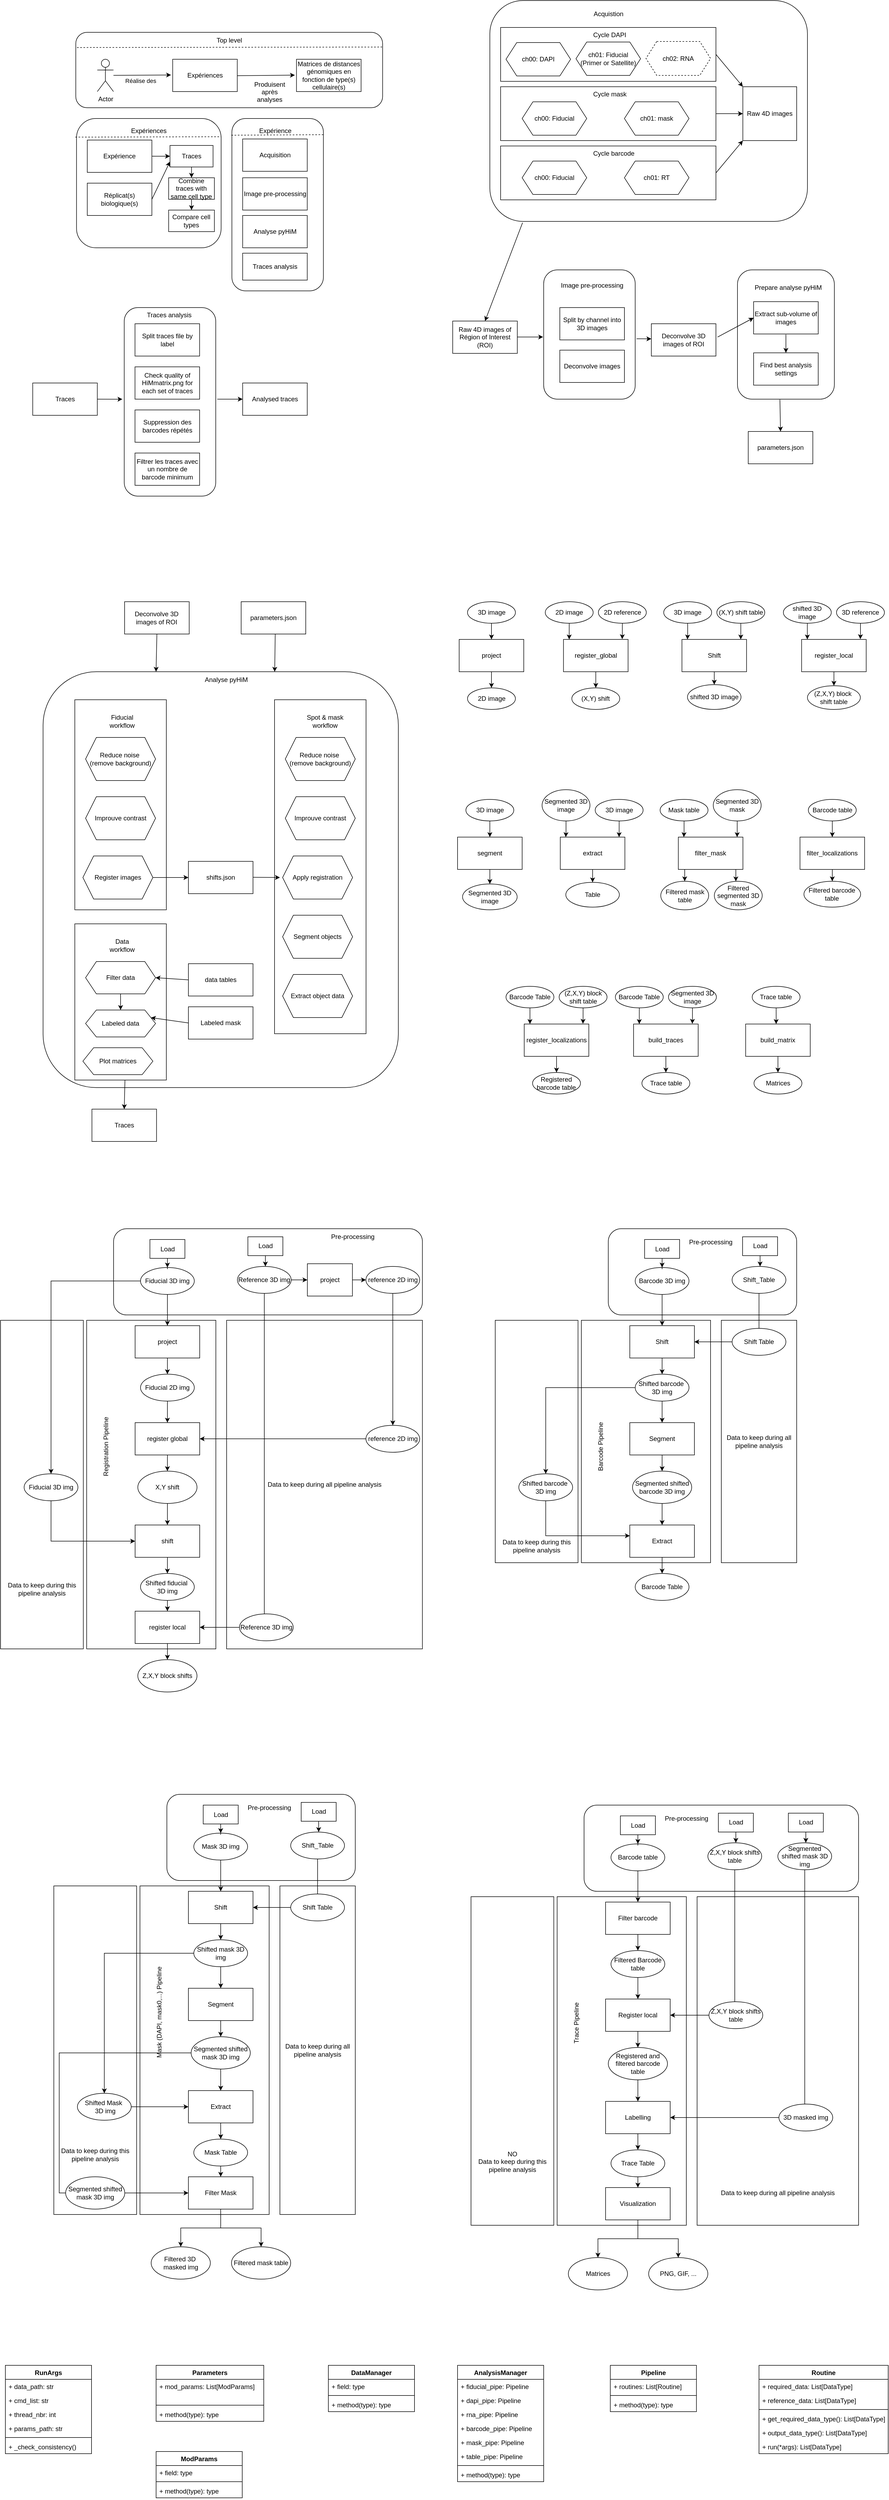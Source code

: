 <mxfile version="23.1.4" type="device">
  <diagram name="Page-1" id="GSXjGJxpYGesPzK72Oho">
    <mxGraphModel dx="5970" dy="3800" grid="1" gridSize="10" guides="1" tooltips="1" connect="1" arrows="1" fold="1" page="1" pageScale="1" pageWidth="850" pageHeight="1100" math="0" shadow="0">
      <root>
        <mxCell id="0" />
        <mxCell id="1" parent="0" />
        <mxCell id="-e5JYh3tk_dBkfc9BK_Y-142" value="&lt;div&gt;Data to keep during all pipeline analysis&lt;/div&gt;" style="rounded=0;whiteSpace=wrap;html=1;" vertex="1" parent="1">
          <mxGeometry x="451.0" y="2500" width="363.71" height="610" as="geometry" />
        </mxCell>
        <mxCell id="-e5JYh3tk_dBkfc9BK_Y-139" value="&lt;br&gt;&lt;div&gt;&lt;br&gt;&lt;/div&gt;&lt;div&gt;&lt;br&gt;&lt;/div&gt;&lt;div&gt;&lt;br&gt;&lt;/div&gt;&lt;div&gt;&lt;br&gt;&lt;/div&gt;&lt;div&gt;&lt;br&gt;&lt;/div&gt;&lt;div&gt;&lt;br&gt;&lt;/div&gt;&lt;div&gt;&lt;br&gt;&lt;/div&gt;&lt;div&gt;&lt;br&gt;&lt;/div&gt;&lt;div&gt;&lt;br&gt;&lt;/div&gt;&lt;div&gt;&lt;br&gt;&lt;/div&gt;&lt;div&gt;&lt;br&gt;&lt;/div&gt;&lt;div&gt;&lt;br&gt;&lt;/div&gt;&lt;div&gt;&lt;br&gt;&lt;/div&gt;&lt;div&gt;&lt;br&gt;&lt;/div&gt;&lt;div&gt;&lt;br&gt;&lt;/div&gt;&lt;div&gt;&lt;br&gt;&lt;/div&gt;&lt;div&gt;&lt;br&gt;&lt;/div&gt;&lt;div&gt;&lt;br&gt;&lt;/div&gt;&lt;div&gt;&lt;br&gt;&lt;/div&gt;&lt;div&gt;&lt;br&gt;&lt;/div&gt;&lt;div&gt;&lt;br&gt;&lt;/div&gt;&lt;div&gt;&lt;br&gt;&lt;/div&gt;&lt;div&gt;&lt;br&gt;&lt;/div&gt;&lt;div&gt;&lt;br&gt;&lt;/div&gt;&lt;div&gt;&lt;br&gt;&lt;/div&gt;&lt;div&gt;&lt;br&gt;&lt;/div&gt;&lt;div&gt;Data to keep during this pipeline analysis&lt;/div&gt;" style="rounded=0;whiteSpace=wrap;html=1;" vertex="1" parent="1">
          <mxGeometry x="31.0" y="2500" width="153.79" height="610" as="geometry" />
        </mxCell>
        <mxCell id="-e5JYh3tk_dBkfc9BK_Y-137" value="" style="rounded=0;whiteSpace=wrap;html=1;" vertex="1" parent="1">
          <mxGeometry x="191.0" y="2500" width="240" height="610" as="geometry" />
        </mxCell>
        <mxCell id="-e5JYh3tk_dBkfc9BK_Y-133" value="" style="rounded=1;whiteSpace=wrap;html=1;" vertex="1" parent="1">
          <mxGeometry x="241" y="2330" width="573.71" height="160" as="geometry" />
        </mxCell>
        <mxCell id="bHEL2EoI4zcogpbZpF7H-115" value="" style="rounded=1;whiteSpace=wrap;html=1;" parent="1" vertex="1">
          <mxGeometry x="260.79" y="620" width="170" height="350" as="geometry" />
        </mxCell>
        <mxCell id="bHEL2EoI4zcogpbZpF7H-107" value="" style="rounded=1;whiteSpace=wrap;html=1;" parent="1" vertex="1">
          <mxGeometry x="110" y="1296" width="660" height="772" as="geometry" />
        </mxCell>
        <mxCell id="bHEL2EoI4zcogpbZpF7H-76" value="" style="rounded=1;whiteSpace=wrap;html=1;" parent="1" vertex="1">
          <mxGeometry x="1400" y="550" width="180" height="240" as="geometry" />
        </mxCell>
        <mxCell id="bHEL2EoI4zcogpbZpF7H-65" value="" style="rounded=1;whiteSpace=wrap;html=1;" parent="1" vertex="1">
          <mxGeometry x="1040" y="550" width="170" height="240" as="geometry" />
        </mxCell>
        <mxCell id="bHEL2EoI4zcogpbZpF7H-47" value="" style="rounded=1;whiteSpace=wrap;html=1;" parent="1" vertex="1">
          <mxGeometry x="940" y="50" width="590" height="410" as="geometry" />
        </mxCell>
        <mxCell id="bHEL2EoI4zcogpbZpF7H-37" value="" style="rounded=0;whiteSpace=wrap;html=1;" parent="1" vertex="1">
          <mxGeometry x="960" y="100" width="400" height="100" as="geometry" />
        </mxCell>
        <mxCell id="bHEL2EoI4zcogpbZpF7H-24" value="" style="rounded=1;whiteSpace=wrap;html=1;" parent="1" vertex="1">
          <mxGeometry x="460.79" y="269" width="170" height="320" as="geometry" />
        </mxCell>
        <mxCell id="bHEL2EoI4zcogpbZpF7H-17" value="" style="rounded=1;whiteSpace=wrap;html=1;" parent="1" vertex="1">
          <mxGeometry x="172.15" y="269" width="268.64" height="240" as="geometry" />
        </mxCell>
        <mxCell id="bHEL2EoI4zcogpbZpF7H-10" value="" style="rounded=1;whiteSpace=wrap;html=1;" parent="1" vertex="1">
          <mxGeometry x="170.79" y="109" width="570" height="140" as="geometry" />
        </mxCell>
        <mxCell id="bHEL2EoI4zcogpbZpF7H-1" value="Actor" style="shape=umlActor;verticalLabelPosition=bottom;verticalAlign=top;html=1;outlineConnect=0;" parent="1" vertex="1">
          <mxGeometry x="210.79" y="159" width="30" height="60" as="geometry" />
        </mxCell>
        <mxCell id="bHEL2EoI4zcogpbZpF7H-2" value="Expériences" style="rounded=0;whiteSpace=wrap;html=1;" parent="1" vertex="1">
          <mxGeometry x="350.79" y="159" width="120" height="60" as="geometry" />
        </mxCell>
        <mxCell id="bHEL2EoI4zcogpbZpF7H-3" value="Matrices de distances génomiques en fonction de type(s) cellulaire(s)" style="rounded=0;whiteSpace=wrap;html=1;" parent="1" vertex="1">
          <mxGeometry x="580.79" y="159" width="120" height="60" as="geometry" />
        </mxCell>
        <mxCell id="bHEL2EoI4zcogpbZpF7H-4" value="" style="endArrow=classic;html=1;rounded=0;entryX=-0.025;entryY=0.487;entryDx=0;entryDy=0;entryPerimeter=0;" parent="1" source="bHEL2EoI4zcogpbZpF7H-1" target="bHEL2EoI4zcogpbZpF7H-2" edge="1">
          <mxGeometry width="50" height="50" relative="1" as="geometry">
            <mxPoint x="440.79" y="299" as="sourcePoint" />
            <mxPoint x="490.79" y="249" as="targetPoint" />
          </mxGeometry>
        </mxCell>
        <mxCell id="bHEL2EoI4zcogpbZpF7H-6" value="Réalise des" style="edgeLabel;html=1;align=center;verticalAlign=middle;resizable=0;points=[];" parent="bHEL2EoI4zcogpbZpF7H-4" vertex="1" connectable="0">
          <mxGeometry x="0.092" y="-1" relative="1" as="geometry">
            <mxPoint x="-9" y="9" as="offset" />
          </mxGeometry>
        </mxCell>
        <mxCell id="bHEL2EoI4zcogpbZpF7H-5" value="" style="endArrow=classic;html=1;rounded=0;entryX=-0.025;entryY=0.487;entryDx=0;entryDy=0;entryPerimeter=0;" parent="1" edge="1">
          <mxGeometry width="50" height="50" relative="1" as="geometry">
            <mxPoint x="470.79" y="189.5" as="sourcePoint" />
            <mxPoint x="577.79" y="188.5" as="targetPoint" />
          </mxGeometry>
        </mxCell>
        <mxCell id="bHEL2EoI4zcogpbZpF7H-9" value="&lt;div&gt;Produisent après analyses&lt;/div&gt;&lt;div&gt;&lt;br&gt;&lt;br&gt;&lt;/div&gt;" style="text;html=1;strokeColor=none;fillColor=none;align=center;verticalAlign=middle;whiteSpace=wrap;rounded=0;" parent="1" vertex="1">
          <mxGeometry x="490.79" y="199" width="80" height="70" as="geometry" />
        </mxCell>
        <mxCell id="bHEL2EoI4zcogpbZpF7H-11" value="Top level" style="text;html=1;strokeColor=none;fillColor=none;align=center;verticalAlign=middle;whiteSpace=wrap;rounded=0;" parent="1" vertex="1">
          <mxGeometry x="425.79" y="109" width="60" height="30" as="geometry" />
        </mxCell>
        <mxCell id="bHEL2EoI4zcogpbZpF7H-12" value="" style="endArrow=none;dashed=1;html=1;rounded=0;exitX=0.004;exitY=0.273;exitDx=0;exitDy=0;exitPerimeter=0;entryX=0.998;entryY=0.195;entryDx=0;entryDy=0;entryPerimeter=0;" parent="1" target="bHEL2EoI4zcogpbZpF7H-10" edge="1">
          <mxGeometry width="50" height="50" relative="1" as="geometry">
            <mxPoint x="173.07" y="137.22" as="sourcePoint" />
            <mxPoint x="740.79" y="134" as="targetPoint" />
          </mxGeometry>
        </mxCell>
        <mxCell id="bHEL2EoI4zcogpbZpF7H-14" value="&lt;div&gt;Expériences&lt;/div&gt;" style="text;html=1;align=center;verticalAlign=middle;resizable=0;points=[];autosize=1;strokeColor=none;fillColor=none;" parent="1" vertex="1">
          <mxGeometry x="261.47" y="277" width="90" height="30" as="geometry" />
        </mxCell>
        <mxCell id="bHEL2EoI4zcogpbZpF7H-15" value="Expérience" style="rounded=0;whiteSpace=wrap;html=1;" parent="1" vertex="1">
          <mxGeometry x="192.15" y="309" width="120" height="60" as="geometry" />
        </mxCell>
        <mxCell id="bHEL2EoI4zcogpbZpF7H-16" value="Réplicat(s) biologique(s)" style="rounded=0;whiteSpace=wrap;html=1;" parent="1" vertex="1">
          <mxGeometry x="192.15" y="389" width="120" height="60" as="geometry" />
        </mxCell>
        <mxCell id="bHEL2EoI4zcogpbZpF7H-18" value="" style="endArrow=none;dashed=1;html=1;rounded=0;exitX=-0.008;exitY=0.169;exitDx=0;exitDy=0;exitPerimeter=0;entryX=1;entryY=0.166;entryDx=0;entryDy=0;entryPerimeter=0;" parent="1" edge="1">
          <mxGeometry width="50" height="50" relative="1" as="geometry">
            <mxPoint x="170.001" y="303.56" as="sourcePoint" />
            <mxPoint x="440.79" y="302.84" as="targetPoint" />
          </mxGeometry>
        </mxCell>
        <mxCell id="bHEL2EoI4zcogpbZpF7H-19" value="&lt;div&gt;Expérience&lt;/div&gt;" style="text;html=1;align=center;verticalAlign=middle;resizable=0;points=[];autosize=1;strokeColor=none;fillColor=none;" parent="1" vertex="1">
          <mxGeometry x="500.79" y="277" width="80" height="30" as="geometry" />
        </mxCell>
        <mxCell id="bHEL2EoI4zcogpbZpF7H-20" value="&lt;div&gt;Acquisition&lt;/div&gt;" style="rounded=0;whiteSpace=wrap;html=1;" parent="1" vertex="1">
          <mxGeometry x="480.79" y="307" width="120" height="60" as="geometry" />
        </mxCell>
        <mxCell id="bHEL2EoI4zcogpbZpF7H-21" value="Image pre-processing" style="rounded=0;whiteSpace=wrap;html=1;" parent="1" vertex="1">
          <mxGeometry x="480.79" y="379" width="120" height="60" as="geometry" />
        </mxCell>
        <mxCell id="bHEL2EoI4zcogpbZpF7H-22" value="Analyse pyHiM" style="rounded=0;whiteSpace=wrap;html=1;" parent="1" vertex="1">
          <mxGeometry x="480.79" y="449" width="120" height="60" as="geometry" />
        </mxCell>
        <mxCell id="bHEL2EoI4zcogpbZpF7H-23" value="Combine traces with same cell type" style="rounded=0;whiteSpace=wrap;html=1;" parent="1" vertex="1">
          <mxGeometry x="343.29" y="379" width="85" height="40" as="geometry" />
        </mxCell>
        <mxCell id="bHEL2EoI4zcogpbZpF7H-25" value="" style="endArrow=none;dashed=1;html=1;rounded=0;exitX=-0.008;exitY=0.169;exitDx=0;exitDy=0;exitPerimeter=0;entryX=1;entryY=0.166;entryDx=0;entryDy=0;entryPerimeter=0;" parent="1" edge="1">
          <mxGeometry width="50" height="50" relative="1" as="geometry">
            <mxPoint x="459.79" y="300" as="sourcePoint" />
            <mxPoint x="630.79" y="299" as="targetPoint" />
          </mxGeometry>
        </mxCell>
        <mxCell id="bHEL2EoI4zcogpbZpF7H-26" value="&lt;div&gt;Acquistion&lt;/div&gt;" style="text;html=1;align=center;verticalAlign=middle;resizable=0;points=[];autosize=1;strokeColor=none;fillColor=none;" parent="1" vertex="1">
          <mxGeometry x="1120" y="60" width="80" height="30" as="geometry" />
        </mxCell>
        <mxCell id="bHEL2EoI4zcogpbZpF7H-32" value="Cycle DAPI" style="text;whiteSpace=wrap;html=1;" parent="1" vertex="1">
          <mxGeometry x="1130" y="100" width="90" height="40" as="geometry" />
        </mxCell>
        <mxCell id="bHEL2EoI4zcogpbZpF7H-34" value="ch00: DAPI" style="shape=hexagon;perimeter=hexagonPerimeter2;whiteSpace=wrap;html=1;fixedSize=1;" parent="1" vertex="1">
          <mxGeometry x="970" y="128" width="120" height="62" as="geometry" />
        </mxCell>
        <mxCell id="bHEL2EoI4zcogpbZpF7H-35" value="&lt;div&gt;ch01: Fiducial&lt;/div&gt;(Primer or Satellite)" style="shape=hexagon;perimeter=hexagonPerimeter2;whiteSpace=wrap;html=1;fixedSize=1;" parent="1" vertex="1">
          <mxGeometry x="1100" y="127" width="120" height="62" as="geometry" />
        </mxCell>
        <mxCell id="bHEL2EoI4zcogpbZpF7H-36" value="ch02: RNA" style="shape=hexagon;perimeter=hexagonPerimeter2;whiteSpace=wrap;html=1;fixedSize=1;dashed=1;" parent="1" vertex="1">
          <mxGeometry x="1230" y="126" width="120" height="63" as="geometry" />
        </mxCell>
        <mxCell id="bHEL2EoI4zcogpbZpF7H-38" value="" style="rounded=0;whiteSpace=wrap;html=1;" parent="1" vertex="1">
          <mxGeometry x="960" y="210" width="400" height="100" as="geometry" />
        </mxCell>
        <mxCell id="bHEL2EoI4zcogpbZpF7H-39" value="Cycle mask" style="text;whiteSpace=wrap;html=1;" parent="1" vertex="1">
          <mxGeometry x="1130" y="210" width="90" height="40" as="geometry" />
        </mxCell>
        <mxCell id="bHEL2EoI4zcogpbZpF7H-40" value="ch00: Fiducial" style="shape=hexagon;perimeter=hexagonPerimeter2;whiteSpace=wrap;html=1;fixedSize=1;" parent="1" vertex="1">
          <mxGeometry x="1000" y="238" width="120" height="62" as="geometry" />
        </mxCell>
        <mxCell id="bHEL2EoI4zcogpbZpF7H-41" value="&lt;div&gt;ch01: mask&lt;/div&gt;" style="shape=hexagon;perimeter=hexagonPerimeter2;whiteSpace=wrap;html=1;fixedSize=1;" parent="1" vertex="1">
          <mxGeometry x="1190" y="238" width="120" height="62" as="geometry" />
        </mxCell>
        <mxCell id="bHEL2EoI4zcogpbZpF7H-43" value="" style="rounded=0;whiteSpace=wrap;html=1;" parent="1" vertex="1">
          <mxGeometry x="960" y="320" width="400" height="100" as="geometry" />
        </mxCell>
        <mxCell id="bHEL2EoI4zcogpbZpF7H-44" value="Cycle barcode" style="text;whiteSpace=wrap;html=1;" parent="1" vertex="1">
          <mxGeometry x="1130" y="320" width="90" height="40" as="geometry" />
        </mxCell>
        <mxCell id="bHEL2EoI4zcogpbZpF7H-45" value="ch00: Fiducial" style="shape=hexagon;perimeter=hexagonPerimeter2;whiteSpace=wrap;html=1;fixedSize=1;" parent="1" vertex="1">
          <mxGeometry x="1000" y="348" width="120" height="62" as="geometry" />
        </mxCell>
        <mxCell id="bHEL2EoI4zcogpbZpF7H-46" value="&lt;div&gt;ch01: RT&lt;/div&gt;" style="shape=hexagon;perimeter=hexagonPerimeter2;whiteSpace=wrap;html=1;fixedSize=1;" parent="1" vertex="1">
          <mxGeometry x="1190" y="348" width="120" height="62" as="geometry" />
        </mxCell>
        <mxCell id="bHEL2EoI4zcogpbZpF7H-50" value="Traces" style="rounded=0;whiteSpace=wrap;html=1;" parent="1" vertex="1">
          <mxGeometry x="345.79" y="319" width="80" height="40" as="geometry" />
        </mxCell>
        <mxCell id="bHEL2EoI4zcogpbZpF7H-51" value="" style="endArrow=classic;html=1;rounded=0;exitX=1;exitY=0.5;exitDx=0;exitDy=0;entryX=0;entryY=0.5;entryDx=0;entryDy=0;" parent="1" source="bHEL2EoI4zcogpbZpF7H-15" target="bHEL2EoI4zcogpbZpF7H-50" edge="1">
          <mxGeometry width="50" height="50" relative="1" as="geometry">
            <mxPoint x="390.79" y="529" as="sourcePoint" />
            <mxPoint x="440.79" y="479" as="targetPoint" />
          </mxGeometry>
        </mxCell>
        <mxCell id="bHEL2EoI4zcogpbZpF7H-52" value="" style="endArrow=classic;html=1;rounded=0;exitX=1;exitY=0.5;exitDx=0;exitDy=0;entryX=0;entryY=0.75;entryDx=0;entryDy=0;" parent="1" source="bHEL2EoI4zcogpbZpF7H-16" target="bHEL2EoI4zcogpbZpF7H-50" edge="1">
          <mxGeometry width="50" height="50" relative="1" as="geometry">
            <mxPoint x="321.79" y="349" as="sourcePoint" />
            <mxPoint x="360.79" y="389" as="targetPoint" />
          </mxGeometry>
        </mxCell>
        <mxCell id="bHEL2EoI4zcogpbZpF7H-53" value="" style="endArrow=classic;html=1;rounded=0;exitX=0.5;exitY=1;exitDx=0;exitDy=0;entryX=0.5;entryY=0;entryDx=0;entryDy=0;" parent="1" source="bHEL2EoI4zcogpbZpF7H-50" target="bHEL2EoI4zcogpbZpF7H-23" edge="1">
          <mxGeometry width="50" height="50" relative="1" as="geometry">
            <mxPoint x="390.79" y="529" as="sourcePoint" />
            <mxPoint x="440.79" y="479" as="targetPoint" />
          </mxGeometry>
        </mxCell>
        <mxCell id="bHEL2EoI4zcogpbZpF7H-54" value="Traces analysis" style="rounded=0;whiteSpace=wrap;html=1;" parent="1" vertex="1">
          <mxGeometry x="480.79" y="519" width="120" height="50" as="geometry" />
        </mxCell>
        <mxCell id="bHEL2EoI4zcogpbZpF7H-55" value="Raw 4D images" style="whiteSpace=wrap;html=1;aspect=fixed;" parent="1" vertex="1">
          <mxGeometry x="1410" y="210" width="100" height="100" as="geometry" />
        </mxCell>
        <mxCell id="bHEL2EoI4zcogpbZpF7H-56" value="" style="endArrow=classic;html=1;rounded=0;exitX=1;exitY=0.5;exitDx=0;exitDy=0;entryX=0;entryY=0;entryDx=0;entryDy=0;" parent="1" source="bHEL2EoI4zcogpbZpF7H-37" target="bHEL2EoI4zcogpbZpF7H-55" edge="1">
          <mxGeometry width="50" height="50" relative="1" as="geometry">
            <mxPoint x="1070" y="300" as="sourcePoint" />
            <mxPoint x="1120" y="250" as="targetPoint" />
          </mxGeometry>
        </mxCell>
        <mxCell id="bHEL2EoI4zcogpbZpF7H-57" value="" style="endArrow=classic;html=1;rounded=0;exitX=1;exitY=0.5;exitDx=0;exitDy=0;entryX=0;entryY=0.5;entryDx=0;entryDy=0;" parent="1" source="bHEL2EoI4zcogpbZpF7H-38" target="bHEL2EoI4zcogpbZpF7H-55" edge="1">
          <mxGeometry width="50" height="50" relative="1" as="geometry">
            <mxPoint x="1376" y="161" as="sourcePoint" />
            <mxPoint x="1420" y="220" as="targetPoint" />
          </mxGeometry>
        </mxCell>
        <mxCell id="bHEL2EoI4zcogpbZpF7H-58" value="" style="endArrow=classic;html=1;rounded=0;exitX=1;exitY=0.5;exitDx=0;exitDy=0;entryX=0;entryY=1;entryDx=0;entryDy=0;" parent="1" source="bHEL2EoI4zcogpbZpF7H-43" target="bHEL2EoI4zcogpbZpF7H-55" edge="1">
          <mxGeometry width="50" height="50" relative="1" as="geometry">
            <mxPoint x="1370" y="270" as="sourcePoint" />
            <mxPoint x="1420" y="270" as="targetPoint" />
          </mxGeometry>
        </mxCell>
        <mxCell id="bHEL2EoI4zcogpbZpF7H-59" value="Raw 4D images of Région of Interest (ROI)" style="rounded=0;whiteSpace=wrap;html=1;" parent="1" vertex="1">
          <mxGeometry x="871" y="645" width="120" height="60" as="geometry" />
        </mxCell>
        <mxCell id="bHEL2EoI4zcogpbZpF7H-60" value="" style="endArrow=classic;html=1;rounded=0;entryX=0.5;entryY=0;entryDx=0;entryDy=0;exitX=0.103;exitY=1.006;exitDx=0;exitDy=0;exitPerimeter=0;" parent="1" source="bHEL2EoI4zcogpbZpF7H-47" target="bHEL2EoI4zcogpbZpF7H-59" edge="1">
          <mxGeometry width="50" height="50" relative="1" as="geometry">
            <mxPoint x="630" y="730" as="sourcePoint" />
            <mxPoint x="680" y="680" as="targetPoint" />
          </mxGeometry>
        </mxCell>
        <mxCell id="bHEL2EoI4zcogpbZpF7H-62" value="Split by channel into 3D images" style="rounded=0;whiteSpace=wrap;html=1;" parent="1" vertex="1">
          <mxGeometry x="1070" y="620" width="120" height="60" as="geometry" />
        </mxCell>
        <mxCell id="bHEL2EoI4zcogpbZpF7H-63" value="Deconvolve images" style="rounded=0;whiteSpace=wrap;html=1;" parent="1" vertex="1">
          <mxGeometry x="1070" y="699" width="120" height="60" as="geometry" />
        </mxCell>
        <mxCell id="bHEL2EoI4zcogpbZpF7H-64" value="Image pre-processing" style="text;whiteSpace=wrap;html=1;" parent="1" vertex="1">
          <mxGeometry x="1070" y="565" width="150" height="40" as="geometry" />
        </mxCell>
        <mxCell id="bHEL2EoI4zcogpbZpF7H-66" value="Deconvolve 3D images of ROI" style="rounded=0;whiteSpace=wrap;html=1;" parent="1" vertex="1">
          <mxGeometry x="1240" y="650" width="120" height="60" as="geometry" />
        </mxCell>
        <mxCell id="bHEL2EoI4zcogpbZpF7H-67" value="" style="endArrow=classic;html=1;rounded=0;entryX=0;entryY=0.5;entryDx=0;entryDy=0;exitX=1.003;exitY=0.511;exitDx=0;exitDy=0;exitPerimeter=0;" parent="1" edge="1">
          <mxGeometry width="50" height="50" relative="1" as="geometry">
            <mxPoint x="991" y="674.58" as="sourcePoint" />
            <mxPoint x="1039" y="674.58" as="targetPoint" />
          </mxGeometry>
        </mxCell>
        <mxCell id="bHEL2EoI4zcogpbZpF7H-68" value="" style="endArrow=classic;html=1;rounded=0;exitX=1.015;exitY=0.533;exitDx=0;exitDy=0;exitPerimeter=0;" parent="1" source="bHEL2EoI4zcogpbZpF7H-65" edge="1">
          <mxGeometry width="50" height="50" relative="1" as="geometry">
            <mxPoint x="992" y="759" as="sourcePoint" />
            <mxPoint x="1240" y="678" as="targetPoint" />
          </mxGeometry>
        </mxCell>
        <mxCell id="bHEL2EoI4zcogpbZpF7H-69" value="Prepare analyse pyHiM" style="text;whiteSpace=wrap;html=1;" parent="1" vertex="1">
          <mxGeometry x="1430" y="569" width="140" height="40" as="geometry" />
        </mxCell>
        <mxCell id="bHEL2EoI4zcogpbZpF7H-70" value="Extract sub-volume of images" style="rounded=0;whiteSpace=wrap;html=1;" parent="1" vertex="1">
          <mxGeometry x="1430" y="609" width="120" height="60" as="geometry" />
        </mxCell>
        <mxCell id="bHEL2EoI4zcogpbZpF7H-71" value="Find best analysis settings" style="rounded=0;whiteSpace=wrap;html=1;" parent="1" vertex="1">
          <mxGeometry x="1430" y="704" width="120" height="60" as="geometry" />
        </mxCell>
        <mxCell id="bHEL2EoI4zcogpbZpF7H-72" value="" style="endArrow=classic;html=1;rounded=0;entryX=0.5;entryY=0;entryDx=0;entryDy=0;" parent="1" target="bHEL2EoI4zcogpbZpF7H-71" edge="1">
          <mxGeometry width="50" height="50" relative="1" as="geometry">
            <mxPoint x="1490" y="670" as="sourcePoint" />
            <mxPoint x="1310" y="770" as="targetPoint" />
          </mxGeometry>
        </mxCell>
        <mxCell id="bHEL2EoI4zcogpbZpF7H-73" value="" style="endArrow=classic;html=1;rounded=0;entryX=0;entryY=0.5;entryDx=0;entryDy=0;exitX=1.026;exitY=0.412;exitDx=0;exitDy=0;exitPerimeter=0;" parent="1" source="bHEL2EoI4zcogpbZpF7H-66" target="bHEL2EoI4zcogpbZpF7H-70" edge="1">
          <mxGeometry width="50" height="50" relative="1" as="geometry">
            <mxPoint x="1290" y="710" as="sourcePoint" />
            <mxPoint x="1340" y="660" as="targetPoint" />
          </mxGeometry>
        </mxCell>
        <mxCell id="bHEL2EoI4zcogpbZpF7H-74" value="parameters.json" style="rounded=0;whiteSpace=wrap;html=1;" parent="1" vertex="1">
          <mxGeometry x="1420" y="850" width="120" height="60" as="geometry" />
        </mxCell>
        <mxCell id="bHEL2EoI4zcogpbZpF7H-75" value="" style="endArrow=classic;html=1;rounded=0;entryX=0.5;entryY=0;entryDx=0;entryDy=0;exitX=0.438;exitY=1.003;exitDx=0;exitDy=0;exitPerimeter=0;" parent="1" source="bHEL2EoI4zcogpbZpF7H-76" target="bHEL2EoI4zcogpbZpF7H-74" edge="1">
          <mxGeometry width="50" height="50" relative="1" as="geometry">
            <mxPoint x="1498.58" y="924" as="sourcePoint" />
            <mxPoint x="1498.58" y="958" as="targetPoint" />
          </mxGeometry>
        </mxCell>
        <mxCell id="bHEL2EoI4zcogpbZpF7H-77" value="&lt;div&gt;Analyse pyHiM&lt;/div&gt;" style="text;html=1;align=center;verticalAlign=middle;resizable=0;points=[];autosize=1;strokeColor=none;fillColor=none;" parent="1" vertex="1">
          <mxGeometry x="400" y="1296" width="100" height="30" as="geometry" />
        </mxCell>
        <mxCell id="bHEL2EoI4zcogpbZpF7H-78" value="" style="rounded=0;whiteSpace=wrap;html=1;" parent="1" vertex="1">
          <mxGeometry x="169" y="1348" width="170" height="390" as="geometry" />
        </mxCell>
        <mxCell id="bHEL2EoI4zcogpbZpF7H-79" value="Fiducial workflow" style="text;html=1;strokeColor=none;fillColor=none;align=center;verticalAlign=middle;whiteSpace=wrap;rounded=0;" parent="1" vertex="1">
          <mxGeometry x="227" y="1358" width="60" height="60" as="geometry" />
        </mxCell>
        <mxCell id="bHEL2EoI4zcogpbZpF7H-80" value="&lt;div&gt;Reduce noise&amp;nbsp;&lt;/div&gt;&lt;div&gt;(remove background)&lt;/div&gt;" style="shape=hexagon;perimeter=hexagonPerimeter2;whiteSpace=wrap;html=1;fixedSize=1;" parent="1" vertex="1">
          <mxGeometry x="189" y="1418" width="130" height="80" as="geometry" />
        </mxCell>
        <mxCell id="bHEL2EoI4zcogpbZpF7H-81" value="Improuve contrast" style="shape=hexagon;perimeter=hexagonPerimeter2;whiteSpace=wrap;html=1;fixedSize=1;" parent="1" vertex="1">
          <mxGeometry x="189" y="1528" width="130" height="80" as="geometry" />
        </mxCell>
        <mxCell id="bHEL2EoI4zcogpbZpF7H-82" value="Register images" style="shape=hexagon;perimeter=hexagonPerimeter2;whiteSpace=wrap;html=1;fixedSize=1;" parent="1" vertex="1">
          <mxGeometry x="184" y="1638" width="130" height="80" as="geometry" />
        </mxCell>
        <mxCell id="bHEL2EoI4zcogpbZpF7H-85" value="shifts.json" style="rounded=0;whiteSpace=wrap;html=1;" parent="1" vertex="1">
          <mxGeometry x="380" y="1648" width="120" height="60" as="geometry" />
        </mxCell>
        <mxCell id="bHEL2EoI4zcogpbZpF7H-86" value="" style="endArrow=classic;html=1;rounded=0;entryX=0;entryY=0.5;entryDx=0;entryDy=0;" parent="1" source="bHEL2EoI4zcogpbZpF7H-82" target="bHEL2EoI4zcogpbZpF7H-85" edge="1">
          <mxGeometry width="50" height="50" relative="1" as="geometry">
            <mxPoint x="450" y="1778" as="sourcePoint" />
            <mxPoint x="340" y="1498" as="targetPoint" />
          </mxGeometry>
        </mxCell>
        <mxCell id="bHEL2EoI4zcogpbZpF7H-87" value="" style="rounded=0;whiteSpace=wrap;html=1;" parent="1" vertex="1">
          <mxGeometry x="540" y="1348" width="170" height="620" as="geometry" />
        </mxCell>
        <mxCell id="bHEL2EoI4zcogpbZpF7H-88" value="Spot &amp;amp; mask workflow" style="text;html=1;strokeColor=none;fillColor=none;align=center;verticalAlign=middle;whiteSpace=wrap;rounded=0;" parent="1" vertex="1">
          <mxGeometry x="598" y="1358" width="72" height="60" as="geometry" />
        </mxCell>
        <mxCell id="bHEL2EoI4zcogpbZpF7H-89" value="&lt;div&gt;Reduce noise&amp;nbsp;&lt;/div&gt;&lt;div&gt;(remove background)&lt;/div&gt;" style="shape=hexagon;perimeter=hexagonPerimeter2;whiteSpace=wrap;html=1;fixedSize=1;" parent="1" vertex="1">
          <mxGeometry x="560" y="1418" width="130" height="80" as="geometry" />
        </mxCell>
        <mxCell id="bHEL2EoI4zcogpbZpF7H-90" value="Improuve contrast" style="shape=hexagon;perimeter=hexagonPerimeter2;whiteSpace=wrap;html=1;fixedSize=1;" parent="1" vertex="1">
          <mxGeometry x="560" y="1528" width="130" height="80" as="geometry" />
        </mxCell>
        <mxCell id="bHEL2EoI4zcogpbZpF7H-91" value="Apply registration" style="shape=hexagon;perimeter=hexagonPerimeter2;whiteSpace=wrap;html=1;fixedSize=1;" parent="1" vertex="1">
          <mxGeometry x="555" y="1638" width="130" height="80" as="geometry" />
        </mxCell>
        <mxCell id="bHEL2EoI4zcogpbZpF7H-92" value="Segment objects" style="shape=hexagon;perimeter=hexagonPerimeter2;whiteSpace=wrap;html=1;fixedSize=1;" parent="1" vertex="1">
          <mxGeometry x="555" y="1748" width="130" height="80" as="geometry" />
        </mxCell>
        <mxCell id="bHEL2EoI4zcogpbZpF7H-93" value="Extract object data" style="shape=hexagon;perimeter=hexagonPerimeter2;whiteSpace=wrap;html=1;fixedSize=1;" parent="1" vertex="1">
          <mxGeometry x="555" y="1858" width="130" height="80" as="geometry" />
        </mxCell>
        <mxCell id="bHEL2EoI4zcogpbZpF7H-94" value="" style="endArrow=classic;html=1;rounded=0;" parent="1" edge="1">
          <mxGeometry width="50" height="50" relative="1" as="geometry">
            <mxPoint x="500" y="1677.58" as="sourcePoint" />
            <mxPoint x="550" y="1678" as="targetPoint" />
          </mxGeometry>
        </mxCell>
        <mxCell id="bHEL2EoI4zcogpbZpF7H-95" value="data tables" style="rounded=0;whiteSpace=wrap;html=1;" parent="1" vertex="1">
          <mxGeometry x="380" y="1838" width="120" height="60" as="geometry" />
        </mxCell>
        <mxCell id="bHEL2EoI4zcogpbZpF7H-96" value="Labeled mask" style="rounded=0;whiteSpace=wrap;html=1;" parent="1" vertex="1">
          <mxGeometry x="380" y="1918" width="120" height="60" as="geometry" />
        </mxCell>
        <mxCell id="bHEL2EoI4zcogpbZpF7H-97" value="" style="rounded=0;whiteSpace=wrap;html=1;" parent="1" vertex="1">
          <mxGeometry x="169" y="1764" width="170" height="290" as="geometry" />
        </mxCell>
        <mxCell id="bHEL2EoI4zcogpbZpF7H-98" value="Data workflow" style="text;html=1;strokeColor=none;fillColor=none;align=center;verticalAlign=middle;whiteSpace=wrap;rounded=0;" parent="1" vertex="1">
          <mxGeometry x="227" y="1774" width="60" height="60" as="geometry" />
        </mxCell>
        <mxCell id="bHEL2EoI4zcogpbZpF7H-99" value="Filter data" style="shape=hexagon;perimeter=hexagonPerimeter2;whiteSpace=wrap;html=1;fixedSize=1;" parent="1" vertex="1">
          <mxGeometry x="189" y="1834" width="130" height="60" as="geometry" />
        </mxCell>
        <mxCell id="bHEL2EoI4zcogpbZpF7H-100" value="Labeled data" style="shape=hexagon;perimeter=hexagonPerimeter2;whiteSpace=wrap;html=1;fixedSize=1;" parent="1" vertex="1">
          <mxGeometry x="189" y="1924" width="130" height="50" as="geometry" />
        </mxCell>
        <mxCell id="bHEL2EoI4zcogpbZpF7H-101" value="Plot matrices" style="shape=hexagon;perimeter=hexagonPerimeter2;whiteSpace=wrap;html=1;fixedSize=1;" parent="1" vertex="1">
          <mxGeometry x="184" y="1994" width="130" height="50" as="geometry" />
        </mxCell>
        <mxCell id="bHEL2EoI4zcogpbZpF7H-102" value="" style="endArrow=classic;html=1;rounded=0;exitX=0;exitY=0.5;exitDx=0;exitDy=0;entryX=1;entryY=0.5;entryDx=0;entryDy=0;" parent="1" source="bHEL2EoI4zcogpbZpF7H-95" target="bHEL2EoI4zcogpbZpF7H-99" edge="1">
          <mxGeometry width="50" height="50" relative="1" as="geometry">
            <mxPoint x="170" y="1888" as="sourcePoint" />
            <mxPoint x="220" y="1838" as="targetPoint" />
          </mxGeometry>
        </mxCell>
        <mxCell id="bHEL2EoI4zcogpbZpF7H-103" value="" style="endArrow=classic;html=1;rounded=0;exitX=0;exitY=0.5;exitDx=0;exitDy=0;entryX=1;entryY=0.25;entryDx=0;entryDy=0;" parent="1" target="bHEL2EoI4zcogpbZpF7H-100" edge="1">
          <mxGeometry width="50" height="50" relative="1" as="geometry">
            <mxPoint x="380" y="1948" as="sourcePoint" />
            <mxPoint x="319" y="1968" as="targetPoint" />
          </mxGeometry>
        </mxCell>
        <mxCell id="bHEL2EoI4zcogpbZpF7H-104" value="" style="endArrow=classic;html=1;rounded=0;exitX=0.5;exitY=1;exitDx=0;exitDy=0;entryX=0.5;entryY=0;entryDx=0;entryDy=0;" parent="1" source="bHEL2EoI4zcogpbZpF7H-99" target="bHEL2EoI4zcogpbZpF7H-100" edge="1">
          <mxGeometry width="50" height="50" relative="1" as="geometry">
            <mxPoint x="390" y="1944" as="sourcePoint" />
            <mxPoint x="320" y="1977" as="targetPoint" />
          </mxGeometry>
        </mxCell>
        <mxCell id="bHEL2EoI4zcogpbZpF7H-105" value="Traces" style="rounded=0;whiteSpace=wrap;html=1;" parent="1" vertex="1">
          <mxGeometry x="200.79" y="2108" width="120" height="60" as="geometry" />
        </mxCell>
        <mxCell id="bHEL2EoI4zcogpbZpF7H-106" value="" style="endArrow=classic;html=1;rounded=0;exitX=0.548;exitY=0.999;exitDx=0;exitDy=0;exitPerimeter=0;entryX=0.5;entryY=0;entryDx=0;entryDy=0;" parent="1" source="bHEL2EoI4zcogpbZpF7H-97" target="bHEL2EoI4zcogpbZpF7H-105" edge="1">
          <mxGeometry width="50" height="50" relative="1" as="geometry">
            <mxPoint x="170" y="1988" as="sourcePoint" />
            <mxPoint x="220" y="1938" as="targetPoint" />
          </mxGeometry>
        </mxCell>
        <mxCell id="bHEL2EoI4zcogpbZpF7H-108" value="Traces analysis" style="text;whiteSpace=wrap;html=1;" parent="1" vertex="1">
          <mxGeometry x="300.79" y="620" width="120" height="40" as="geometry" />
        </mxCell>
        <mxCell id="bHEL2EoI4zcogpbZpF7H-109" value="Split traces file by label" style="rounded=0;whiteSpace=wrap;html=1;" parent="1" vertex="1">
          <mxGeometry x="280.79" y="650" width="120" height="60" as="geometry" />
        </mxCell>
        <mxCell id="bHEL2EoI4zcogpbZpF7H-110" value="&lt;div&gt;Check quality of HiMmatrix.png for each set of traces&lt;br&gt;&lt;/div&gt;" style="rounded=0;whiteSpace=wrap;html=1;" parent="1" vertex="1">
          <mxGeometry x="280.79" y="730" width="120" height="60" as="geometry" />
        </mxCell>
        <mxCell id="bHEL2EoI4zcogpbZpF7H-111" value="Filtrer les traces avec un nombre de barcode minimum" style="rounded=0;whiteSpace=wrap;html=1;" parent="1" vertex="1">
          <mxGeometry x="280.79" y="890" width="120" height="60" as="geometry" />
        </mxCell>
        <mxCell id="bHEL2EoI4zcogpbZpF7H-112" value="Suppression des barcodes répétés" style="rounded=0;whiteSpace=wrap;html=1;" parent="1" vertex="1">
          <mxGeometry x="280.79" y="810" width="120" height="60" as="geometry" />
        </mxCell>
        <mxCell id="bHEL2EoI4zcogpbZpF7H-113" value="Compare cell types" style="rounded=0;whiteSpace=wrap;html=1;" parent="1" vertex="1">
          <mxGeometry x="343.29" y="439" width="85" height="40" as="geometry" />
        </mxCell>
        <mxCell id="bHEL2EoI4zcogpbZpF7H-114" value="" style="endArrow=classic;html=1;rounded=0;exitX=0.5;exitY=1;exitDx=0;exitDy=0;entryX=0.5;entryY=0;entryDx=0;entryDy=0;" parent="1" target="bHEL2EoI4zcogpbZpF7H-113" edge="1">
          <mxGeometry width="50" height="50" relative="1" as="geometry">
            <mxPoint x="385.79" y="419" as="sourcePoint" />
            <mxPoint x="440.79" y="539" as="targetPoint" />
          </mxGeometry>
        </mxCell>
        <mxCell id="bHEL2EoI4zcogpbZpF7H-116" value="Traces" style="rounded=0;whiteSpace=wrap;html=1;" parent="1" vertex="1">
          <mxGeometry x="90.79" y="760" width="120" height="60" as="geometry" />
        </mxCell>
        <mxCell id="bHEL2EoI4zcogpbZpF7H-117" value="Analysed traces" style="rounded=0;whiteSpace=wrap;html=1;" parent="1" vertex="1">
          <mxGeometry x="480.79" y="760" width="120" height="60" as="geometry" />
        </mxCell>
        <mxCell id="bHEL2EoI4zcogpbZpF7H-118" value="" style="endArrow=classic;html=1;rounded=0;exitX=1;exitY=0.5;exitDx=0;exitDy=0;entryX=-0.02;entryY=0.486;entryDx=0;entryDy=0;entryPerimeter=0;" parent="1" source="bHEL2EoI4zcogpbZpF7H-116" target="bHEL2EoI4zcogpbZpF7H-115" edge="1">
          <mxGeometry width="50" height="50" relative="1" as="geometry">
            <mxPoint x="120.79" y="810" as="sourcePoint" />
            <mxPoint x="170.79" y="760" as="targetPoint" />
          </mxGeometry>
        </mxCell>
        <mxCell id="bHEL2EoI4zcogpbZpF7H-119" value="" style="endArrow=classic;html=1;rounded=0;exitX=1;exitY=0.5;exitDx=0;exitDy=0;entryX=-0.02;entryY=0.486;entryDx=0;entryDy=0;entryPerimeter=0;" parent="1" edge="1">
          <mxGeometry width="50" height="50" relative="1" as="geometry">
            <mxPoint x="433.79" y="790" as="sourcePoint" />
            <mxPoint x="480.79" y="790" as="targetPoint" />
          </mxGeometry>
        </mxCell>
        <mxCell id="bHEL2EoI4zcogpbZpF7H-120" value="Deconvolve 3D images of ROI" style="rounded=0;whiteSpace=wrap;html=1;" parent="1" vertex="1">
          <mxGeometry x="261.47" y="1166" width="120" height="60" as="geometry" />
        </mxCell>
        <mxCell id="bHEL2EoI4zcogpbZpF7H-121" value="parameters.json" style="rounded=0;whiteSpace=wrap;html=1;" parent="1" vertex="1">
          <mxGeometry x="478" y="1166" width="120" height="60" as="geometry" />
        </mxCell>
        <mxCell id="bHEL2EoI4zcogpbZpF7H-122" value="" style="endArrow=classic;html=1;rounded=0;exitX=0.5;exitY=1;exitDx=0;exitDy=0;entryX=0.318;entryY=0;entryDx=0;entryDy=0;entryPerimeter=0;" parent="1" source="bHEL2EoI4zcogpbZpF7H-120" target="bHEL2EoI4zcogpbZpF7H-107" edge="1">
          <mxGeometry width="50" height="50" relative="1" as="geometry">
            <mxPoint x="420" y="1196" as="sourcePoint" />
            <mxPoint x="470" y="1146" as="targetPoint" />
          </mxGeometry>
        </mxCell>
        <mxCell id="bHEL2EoI4zcogpbZpF7H-123" value="" style="endArrow=classic;html=1;rounded=0;exitX=0.5;exitY=1;exitDx=0;exitDy=0;entryX=0.318;entryY=0;entryDx=0;entryDy=0;entryPerimeter=0;" parent="1" edge="1">
          <mxGeometry width="50" height="50" relative="1" as="geometry">
            <mxPoint x="541.29" y="1226" as="sourcePoint" />
            <mxPoint x="540.29" y="1296" as="targetPoint" />
          </mxGeometry>
        </mxCell>
        <mxCell id="-e5JYh3tk_dBkfc9BK_Y-273" style="edgeStyle=orthogonalEdgeStyle;rounded=0;orthogonalLoop=1;jettySize=auto;html=1;entryX=0.5;entryY=0;entryDx=0;entryDy=0;fillColor=none;" edge="1" parent="1" source="bHEL2EoI4zcogpbZpF7H-124" target="bHEL2EoI4zcogpbZpF7H-126">
          <mxGeometry relative="1" as="geometry" />
        </mxCell>
        <mxCell id="bHEL2EoI4zcogpbZpF7H-124" value="project" style="rounded=0;whiteSpace=wrap;html=1;fillColor=none;" parent="1" vertex="1">
          <mxGeometry x="883" y="1236" width="120" height="60" as="geometry" />
        </mxCell>
        <mxCell id="-e5JYh3tk_dBkfc9BK_Y-272" style="edgeStyle=orthogonalEdgeStyle;rounded=0;orthogonalLoop=1;jettySize=auto;html=1;entryX=0.5;entryY=0;entryDx=0;entryDy=0;fillColor=none;" edge="1" parent="1" source="bHEL2EoI4zcogpbZpF7H-125" target="bHEL2EoI4zcogpbZpF7H-124">
          <mxGeometry relative="1" as="geometry" />
        </mxCell>
        <mxCell id="bHEL2EoI4zcogpbZpF7H-125" value="3D image" style="ellipse;whiteSpace=wrap;html=1;fillColor=none;" parent="1" vertex="1">
          <mxGeometry x="898.5" y="1166" width="89" height="40" as="geometry" />
        </mxCell>
        <mxCell id="bHEL2EoI4zcogpbZpF7H-126" value="2D image" style="ellipse;whiteSpace=wrap;html=1;fillColor=none;" parent="1" vertex="1">
          <mxGeometry x="898.5" y="1326" width="89" height="40" as="geometry" />
        </mxCell>
        <mxCell id="-e5JYh3tk_dBkfc9BK_Y-283" style="edgeStyle=orthogonalEdgeStyle;rounded=0;orthogonalLoop=1;jettySize=auto;html=1;entryX=0.5;entryY=0;entryDx=0;entryDy=0;fillColor=none;" edge="1" parent="1" source="bHEL2EoI4zcogpbZpF7H-127" target="bHEL2EoI4zcogpbZpF7H-129">
          <mxGeometry relative="1" as="geometry" />
        </mxCell>
        <mxCell id="bHEL2EoI4zcogpbZpF7H-127" value="Shift" style="rounded=0;whiteSpace=wrap;html=1;fillColor=none;" parent="1" vertex="1">
          <mxGeometry x="1296.85" y="1236" width="120" height="60" as="geometry" />
        </mxCell>
        <mxCell id="bHEL2EoI4zcogpbZpF7H-129" value="shifted 3D image" style="ellipse;whiteSpace=wrap;html=1;fillColor=none;" parent="1" vertex="1">
          <mxGeometry x="1307.1" y="1320" width="99.5" height="46" as="geometry" />
        </mxCell>
        <mxCell id="-e5JYh3tk_dBkfc9BK_Y-278" style="edgeStyle=orthogonalEdgeStyle;rounded=0;orthogonalLoop=1;jettySize=auto;html=1;fillColor=none;" edge="1" parent="1" source="bHEL2EoI4zcogpbZpF7H-130" target="bHEL2EoI4zcogpbZpF7H-132">
          <mxGeometry relative="1" as="geometry" />
        </mxCell>
        <mxCell id="bHEL2EoI4zcogpbZpF7H-130" value="register_global" style="rounded=0;whiteSpace=wrap;html=1;fillColor=none;" parent="1" vertex="1">
          <mxGeometry x="1076.79" y="1236" width="120" height="60" as="geometry" />
        </mxCell>
        <mxCell id="-e5JYh3tk_dBkfc9BK_Y-275" style="edgeStyle=orthogonalEdgeStyle;rounded=0;orthogonalLoop=1;jettySize=auto;html=1;fillColor=none;" edge="1" parent="1" source="bHEL2EoI4zcogpbZpF7H-131" target="bHEL2EoI4zcogpbZpF7H-130">
          <mxGeometry relative="1" as="geometry">
            <Array as="points">
              <mxPoint x="1087" y="1226" />
              <mxPoint x="1087" y="1226" />
            </Array>
          </mxGeometry>
        </mxCell>
        <mxCell id="bHEL2EoI4zcogpbZpF7H-131" value="2D image" style="ellipse;whiteSpace=wrap;html=1;fillColor=none;" parent="1" vertex="1">
          <mxGeometry x="1042.93" y="1166" width="89" height="40" as="geometry" />
        </mxCell>
        <mxCell id="bHEL2EoI4zcogpbZpF7H-132" value="(X,Y) shift" style="ellipse;whiteSpace=wrap;html=1;fillColor=none;" parent="1" vertex="1">
          <mxGeometry x="1092.29" y="1326" width="89" height="40" as="geometry" />
        </mxCell>
        <mxCell id="-e5JYh3tk_dBkfc9BK_Y-292" style="edgeStyle=orthogonalEdgeStyle;rounded=0;orthogonalLoop=1;jettySize=auto;html=1;entryX=0.5;entryY=0;entryDx=0;entryDy=0;fillColor=none;" edge="1" parent="1" source="bHEL2EoI4zcogpbZpF7H-133" target="bHEL2EoI4zcogpbZpF7H-135">
          <mxGeometry relative="1" as="geometry" />
        </mxCell>
        <mxCell id="bHEL2EoI4zcogpbZpF7H-133" value="segment" style="rounded=0;whiteSpace=wrap;html=1;fillColor=none;" parent="1" vertex="1">
          <mxGeometry x="880" y="1603" width="120" height="60" as="geometry" />
        </mxCell>
        <mxCell id="-e5JYh3tk_dBkfc9BK_Y-291" style="edgeStyle=orthogonalEdgeStyle;rounded=0;orthogonalLoop=1;jettySize=auto;html=1;entryX=0.5;entryY=0;entryDx=0;entryDy=0;fillColor=none;" edge="1" parent="1" source="bHEL2EoI4zcogpbZpF7H-134" target="bHEL2EoI4zcogpbZpF7H-133">
          <mxGeometry relative="1" as="geometry" />
        </mxCell>
        <mxCell id="bHEL2EoI4zcogpbZpF7H-134" value="3D image" style="ellipse;whiteSpace=wrap;html=1;fillColor=none;" parent="1" vertex="1">
          <mxGeometry x="895.5" y="1533" width="89" height="40" as="geometry" />
        </mxCell>
        <mxCell id="bHEL2EoI4zcogpbZpF7H-135" value="Segmented 3D image" style="ellipse;whiteSpace=wrap;html=1;fillColor=none;" parent="1" vertex="1">
          <mxGeometry x="889.25" y="1690" width="101.5" height="48" as="geometry" />
        </mxCell>
        <mxCell id="bHEL2EoI4zcogpbZpF7H-178" value="Parameters" style="swimlane;fontStyle=1;align=center;verticalAlign=top;childLayout=stackLayout;horizontal=1;startSize=26;horizontalStack=0;resizeParent=1;resizeParentMax=0;resizeLast=0;collapsible=1;marginBottom=0;whiteSpace=wrap;html=1;" parent="1" vertex="1">
          <mxGeometry x="320" y="4440" width="200" height="104" as="geometry" />
        </mxCell>
        <mxCell id="bHEL2EoI4zcogpbZpF7H-179" value="+ mod_params: List[ModParams]" style="text;strokeColor=none;fillColor=none;align=left;verticalAlign=top;spacingLeft=4;spacingRight=4;overflow=hidden;rotatable=0;points=[[0,0.5],[1,0.5]];portConstraint=eastwest;whiteSpace=wrap;html=1;" parent="bHEL2EoI4zcogpbZpF7H-178" vertex="1">
          <mxGeometry y="26" width="200" height="44" as="geometry" />
        </mxCell>
        <mxCell id="bHEL2EoI4zcogpbZpF7H-180" value="" style="line;strokeWidth=1;fillColor=none;align=left;verticalAlign=middle;spacingTop=-1;spacingLeft=3;spacingRight=3;rotatable=0;labelPosition=right;points=[];portConstraint=eastwest;strokeColor=inherit;" parent="bHEL2EoI4zcogpbZpF7H-178" vertex="1">
          <mxGeometry y="70" width="200" height="8" as="geometry" />
        </mxCell>
        <mxCell id="bHEL2EoI4zcogpbZpF7H-181" value="+ method(type): type" style="text;strokeColor=none;fillColor=none;align=left;verticalAlign=top;spacingLeft=4;spacingRight=4;overflow=hidden;rotatable=0;points=[[0,0.5],[1,0.5]];portConstraint=eastwest;whiteSpace=wrap;html=1;" parent="bHEL2EoI4zcogpbZpF7H-178" vertex="1">
          <mxGeometry y="78" width="200" height="26" as="geometry" />
        </mxCell>
        <mxCell id="bHEL2EoI4zcogpbZpF7H-182" value="Routine" style="swimlane;fontStyle=1;align=center;verticalAlign=top;childLayout=stackLayout;horizontal=1;startSize=26;horizontalStack=0;resizeParent=1;resizeParentMax=0;resizeLast=0;collapsible=1;marginBottom=0;whiteSpace=wrap;html=1;" parent="1" vertex="1">
          <mxGeometry x="1440" y="4440" width="240" height="164" as="geometry" />
        </mxCell>
        <mxCell id="bHEL2EoI4zcogpbZpF7H-183" value="+ required_data: List[DataType]" style="text;strokeColor=none;fillColor=none;align=left;verticalAlign=top;spacingLeft=4;spacingRight=4;overflow=hidden;rotatable=0;points=[[0,0.5],[1,0.5]];portConstraint=eastwest;whiteSpace=wrap;html=1;" parent="bHEL2EoI4zcogpbZpF7H-182" vertex="1">
          <mxGeometry y="26" width="240" height="26" as="geometry" />
        </mxCell>
        <mxCell id="-e5JYh3tk_dBkfc9BK_Y-268" value="+ reference_data: List[DataType]" style="text;strokeColor=none;fillColor=none;align=left;verticalAlign=top;spacingLeft=4;spacingRight=4;overflow=hidden;rotatable=0;points=[[0,0.5],[1,0.5]];portConstraint=eastwest;whiteSpace=wrap;html=1;" vertex="1" parent="bHEL2EoI4zcogpbZpF7H-182">
          <mxGeometry y="52" width="240" height="26" as="geometry" />
        </mxCell>
        <mxCell id="bHEL2EoI4zcogpbZpF7H-184" value="" style="line;strokeWidth=1;fillColor=none;align=left;verticalAlign=middle;spacingTop=-1;spacingLeft=3;spacingRight=3;rotatable=0;labelPosition=right;points=[];portConstraint=eastwest;strokeColor=inherit;" parent="bHEL2EoI4zcogpbZpF7H-182" vertex="1">
          <mxGeometry y="78" width="240" height="8" as="geometry" />
        </mxCell>
        <mxCell id="bHEL2EoI4zcogpbZpF7H-185" value="+ get_required_data_type(): List[DataType]" style="text;strokeColor=none;fillColor=none;align=left;verticalAlign=top;spacingLeft=4;spacingRight=4;overflow=hidden;rotatable=0;points=[[0,0.5],[1,0.5]];portConstraint=eastwest;whiteSpace=wrap;html=1;" parent="bHEL2EoI4zcogpbZpF7H-182" vertex="1">
          <mxGeometry y="86" width="240" height="26" as="geometry" />
        </mxCell>
        <mxCell id="-e5JYh3tk_dBkfc9BK_Y-271" value="+ output_data_type(): List[DataType]" style="text;strokeColor=none;fillColor=none;align=left;verticalAlign=top;spacingLeft=4;spacingRight=4;overflow=hidden;rotatable=0;points=[[0,0.5],[1,0.5]];portConstraint=eastwest;whiteSpace=wrap;html=1;" vertex="1" parent="bHEL2EoI4zcogpbZpF7H-182">
          <mxGeometry y="112" width="240" height="26" as="geometry" />
        </mxCell>
        <mxCell id="-e5JYh3tk_dBkfc9BK_Y-269" value="+ run(*args): List[DataType]" style="text;strokeColor=none;fillColor=none;align=left;verticalAlign=top;spacingLeft=4;spacingRight=4;overflow=hidden;rotatable=0;points=[[0,0.5],[1,0.5]];portConstraint=eastwest;whiteSpace=wrap;html=1;" vertex="1" parent="bHEL2EoI4zcogpbZpF7H-182">
          <mxGeometry y="138" width="240" height="26" as="geometry" />
        </mxCell>
        <mxCell id="bHEL2EoI4zcogpbZpF7H-186" value="Pipeline" style="swimlane;fontStyle=1;align=center;verticalAlign=top;childLayout=stackLayout;horizontal=1;startSize=26;horizontalStack=0;resizeParent=1;resizeParentMax=0;resizeLast=0;collapsible=1;marginBottom=0;whiteSpace=wrap;html=1;" parent="1" vertex="1">
          <mxGeometry x="1163.78" y="4440" width="160" height="86" as="geometry" />
        </mxCell>
        <mxCell id="bHEL2EoI4zcogpbZpF7H-187" value="+ routines: List[Routine]" style="text;strokeColor=none;fillColor=none;align=left;verticalAlign=top;spacingLeft=4;spacingRight=4;overflow=hidden;rotatable=0;points=[[0,0.5],[1,0.5]];portConstraint=eastwest;whiteSpace=wrap;html=1;" parent="bHEL2EoI4zcogpbZpF7H-186" vertex="1">
          <mxGeometry y="26" width="160" height="26" as="geometry" />
        </mxCell>
        <mxCell id="bHEL2EoI4zcogpbZpF7H-188" value="" style="line;strokeWidth=1;fillColor=none;align=left;verticalAlign=middle;spacingTop=-1;spacingLeft=3;spacingRight=3;rotatable=0;labelPosition=right;points=[];portConstraint=eastwest;strokeColor=inherit;" parent="bHEL2EoI4zcogpbZpF7H-186" vertex="1">
          <mxGeometry y="52" width="160" height="8" as="geometry" />
        </mxCell>
        <mxCell id="bHEL2EoI4zcogpbZpF7H-189" value="+ method(type): type" style="text;strokeColor=none;fillColor=none;align=left;verticalAlign=top;spacingLeft=4;spacingRight=4;overflow=hidden;rotatable=0;points=[[0,0.5],[1,0.5]];portConstraint=eastwest;whiteSpace=wrap;html=1;" parent="bHEL2EoI4zcogpbZpF7H-186" vertex="1">
          <mxGeometry y="60" width="160" height="26" as="geometry" />
        </mxCell>
        <mxCell id="bHEL2EoI4zcogpbZpF7H-190" value="DataManager" style="swimlane;fontStyle=1;align=center;verticalAlign=top;childLayout=stackLayout;horizontal=1;startSize=26;horizontalStack=0;resizeParent=1;resizeParentMax=0;resizeLast=0;collapsible=1;marginBottom=0;whiteSpace=wrap;html=1;" parent="1" vertex="1">
          <mxGeometry x="640" y="4440" width="160" height="86" as="geometry" />
        </mxCell>
        <mxCell id="bHEL2EoI4zcogpbZpF7H-191" value="+ field: type" style="text;strokeColor=none;fillColor=none;align=left;verticalAlign=top;spacingLeft=4;spacingRight=4;overflow=hidden;rotatable=0;points=[[0,0.5],[1,0.5]];portConstraint=eastwest;whiteSpace=wrap;html=1;" parent="bHEL2EoI4zcogpbZpF7H-190" vertex="1">
          <mxGeometry y="26" width="160" height="26" as="geometry" />
        </mxCell>
        <mxCell id="bHEL2EoI4zcogpbZpF7H-192" value="" style="line;strokeWidth=1;fillColor=none;align=left;verticalAlign=middle;spacingTop=-1;spacingLeft=3;spacingRight=3;rotatable=0;labelPosition=right;points=[];portConstraint=eastwest;strokeColor=inherit;" parent="bHEL2EoI4zcogpbZpF7H-190" vertex="1">
          <mxGeometry y="52" width="160" height="8" as="geometry" />
        </mxCell>
        <mxCell id="bHEL2EoI4zcogpbZpF7H-193" value="+ method(type): type" style="text;strokeColor=none;fillColor=none;align=left;verticalAlign=top;spacingLeft=4;spacingRight=4;overflow=hidden;rotatable=0;points=[[0,0.5],[1,0.5]];portConstraint=eastwest;whiteSpace=wrap;html=1;" parent="bHEL2EoI4zcogpbZpF7H-190" vertex="1">
          <mxGeometry y="60" width="160" height="26" as="geometry" />
        </mxCell>
        <mxCell id="bHEL2EoI4zcogpbZpF7H-194" value="AnalysisManager" style="swimlane;fontStyle=1;align=center;verticalAlign=top;childLayout=stackLayout;horizontal=1;startSize=26;horizontalStack=0;resizeParent=1;resizeParentMax=0;resizeLast=0;collapsible=1;marginBottom=0;whiteSpace=wrap;html=1;" parent="1" vertex="1">
          <mxGeometry x="880" y="4440" width="160" height="216" as="geometry" />
        </mxCell>
        <mxCell id="bHEL2EoI4zcogpbZpF7H-195" value="+ fiducial_pipe: Pipeline" style="text;strokeColor=none;fillColor=none;align=left;verticalAlign=top;spacingLeft=4;spacingRight=4;overflow=hidden;rotatable=0;points=[[0,0.5],[1,0.5]];portConstraint=eastwest;whiteSpace=wrap;html=1;" parent="bHEL2EoI4zcogpbZpF7H-194" vertex="1">
          <mxGeometry y="26" width="160" height="26" as="geometry" />
        </mxCell>
        <mxCell id="bHEL2EoI4zcogpbZpF7H-207" value="+ dapi_pipe: Pipeline" style="text;strokeColor=none;fillColor=none;align=left;verticalAlign=top;spacingLeft=4;spacingRight=4;overflow=hidden;rotatable=0;points=[[0,0.5],[1,0.5]];portConstraint=eastwest;whiteSpace=wrap;html=1;" parent="bHEL2EoI4zcogpbZpF7H-194" vertex="1">
          <mxGeometry y="52" width="160" height="26" as="geometry" />
        </mxCell>
        <mxCell id="bHEL2EoI4zcogpbZpF7H-208" value="+ rna_pipe: Pipeline" style="text;strokeColor=none;fillColor=none;align=left;verticalAlign=top;spacingLeft=4;spacingRight=4;overflow=hidden;rotatable=0;points=[[0,0.5],[1,0.5]];portConstraint=eastwest;whiteSpace=wrap;html=1;" parent="bHEL2EoI4zcogpbZpF7H-194" vertex="1">
          <mxGeometry y="78" width="160" height="26" as="geometry" />
        </mxCell>
        <mxCell id="bHEL2EoI4zcogpbZpF7H-209" value="+ barcode_pipe: Pipeline" style="text;strokeColor=none;fillColor=none;align=left;verticalAlign=top;spacingLeft=4;spacingRight=4;overflow=hidden;rotatable=0;points=[[0,0.5],[1,0.5]];portConstraint=eastwest;whiteSpace=wrap;html=1;" parent="bHEL2EoI4zcogpbZpF7H-194" vertex="1">
          <mxGeometry y="104" width="160" height="26" as="geometry" />
        </mxCell>
        <mxCell id="bHEL2EoI4zcogpbZpF7H-210" value="+ mask_pipe: Pipeline" style="text;strokeColor=none;fillColor=none;align=left;verticalAlign=top;spacingLeft=4;spacingRight=4;overflow=hidden;rotatable=0;points=[[0,0.5],[1,0.5]];portConstraint=eastwest;whiteSpace=wrap;html=1;" parent="bHEL2EoI4zcogpbZpF7H-194" vertex="1">
          <mxGeometry y="130" width="160" height="26" as="geometry" />
        </mxCell>
        <mxCell id="bHEL2EoI4zcogpbZpF7H-206" value="+ table_pipe: Pipeline" style="text;strokeColor=none;fillColor=none;align=left;verticalAlign=top;spacingLeft=4;spacingRight=4;overflow=hidden;rotatable=0;points=[[0,0.5],[1,0.5]];portConstraint=eastwest;whiteSpace=wrap;html=1;" parent="bHEL2EoI4zcogpbZpF7H-194" vertex="1">
          <mxGeometry y="156" width="160" height="26" as="geometry" />
        </mxCell>
        <mxCell id="bHEL2EoI4zcogpbZpF7H-196" value="" style="line;strokeWidth=1;fillColor=none;align=left;verticalAlign=middle;spacingTop=-1;spacingLeft=3;spacingRight=3;rotatable=0;labelPosition=right;points=[];portConstraint=eastwest;strokeColor=inherit;" parent="bHEL2EoI4zcogpbZpF7H-194" vertex="1">
          <mxGeometry y="182" width="160" height="8" as="geometry" />
        </mxCell>
        <mxCell id="bHEL2EoI4zcogpbZpF7H-197" value="+ method(type): type" style="text;strokeColor=none;fillColor=none;align=left;verticalAlign=top;spacingLeft=4;spacingRight=4;overflow=hidden;rotatable=0;points=[[0,0.5],[1,0.5]];portConstraint=eastwest;whiteSpace=wrap;html=1;" parent="bHEL2EoI4zcogpbZpF7H-194" vertex="1">
          <mxGeometry y="190" width="160" height="26" as="geometry" />
        </mxCell>
        <mxCell id="bHEL2EoI4zcogpbZpF7H-198" value="RunArgs" style="swimlane;fontStyle=1;align=center;verticalAlign=top;childLayout=stackLayout;horizontal=1;startSize=26;horizontalStack=0;resizeParent=1;resizeParentMax=0;resizeLast=0;collapsible=1;marginBottom=0;whiteSpace=wrap;html=1;" parent="1" vertex="1">
          <mxGeometry x="40" y="4440" width="160" height="164" as="geometry" />
        </mxCell>
        <mxCell id="bHEL2EoI4zcogpbZpF7H-199" value="+ data_path: str" style="text;strokeColor=none;fillColor=none;align=left;verticalAlign=top;spacingLeft=4;spacingRight=4;overflow=hidden;rotatable=0;points=[[0,0.5],[1,0.5]];portConstraint=eastwest;whiteSpace=wrap;html=1;" parent="bHEL2EoI4zcogpbZpF7H-198" vertex="1">
          <mxGeometry y="26" width="160" height="26" as="geometry" />
        </mxCell>
        <mxCell id="bHEL2EoI4zcogpbZpF7H-211" value="+ cmd_list: str" style="text;strokeColor=none;fillColor=none;align=left;verticalAlign=top;spacingLeft=4;spacingRight=4;overflow=hidden;rotatable=0;points=[[0,0.5],[1,0.5]];portConstraint=eastwest;whiteSpace=wrap;html=1;" parent="bHEL2EoI4zcogpbZpF7H-198" vertex="1">
          <mxGeometry y="52" width="160" height="26" as="geometry" />
        </mxCell>
        <mxCell id="bHEL2EoI4zcogpbZpF7H-212" value="+ thread_nbr: int" style="text;strokeColor=none;fillColor=none;align=left;verticalAlign=top;spacingLeft=4;spacingRight=4;overflow=hidden;rotatable=0;points=[[0,0.5],[1,0.5]];portConstraint=eastwest;whiteSpace=wrap;html=1;" parent="bHEL2EoI4zcogpbZpF7H-198" vertex="1">
          <mxGeometry y="78" width="160" height="26" as="geometry" />
        </mxCell>
        <mxCell id="bHEL2EoI4zcogpbZpF7H-213" value="+ params_path: str" style="text;strokeColor=none;fillColor=none;align=left;verticalAlign=top;spacingLeft=4;spacingRight=4;overflow=hidden;rotatable=0;points=[[0,0.5],[1,0.5]];portConstraint=eastwest;whiteSpace=wrap;html=1;" parent="bHEL2EoI4zcogpbZpF7H-198" vertex="1">
          <mxGeometry y="104" width="160" height="26" as="geometry" />
        </mxCell>
        <mxCell id="bHEL2EoI4zcogpbZpF7H-200" value="" style="line;strokeWidth=1;fillColor=none;align=left;verticalAlign=middle;spacingTop=-1;spacingLeft=3;spacingRight=3;rotatable=0;labelPosition=right;points=[];portConstraint=eastwest;strokeColor=inherit;" parent="bHEL2EoI4zcogpbZpF7H-198" vertex="1">
          <mxGeometry y="130" width="160" height="8" as="geometry" />
        </mxCell>
        <mxCell id="bHEL2EoI4zcogpbZpF7H-201" value="+ _check_consistency()" style="text;strokeColor=none;fillColor=none;align=left;verticalAlign=top;spacingLeft=4;spacingRight=4;overflow=hidden;rotatable=0;points=[[0,0.5],[1,0.5]];portConstraint=eastwest;whiteSpace=wrap;html=1;" parent="bHEL2EoI4zcogpbZpF7H-198" vertex="1">
          <mxGeometry y="138" width="160" height="26" as="geometry" />
        </mxCell>
        <mxCell id="bHEL2EoI4zcogpbZpF7H-202" value="ModParams" style="swimlane;fontStyle=1;align=center;verticalAlign=top;childLayout=stackLayout;horizontal=1;startSize=26;horizontalStack=0;resizeParent=1;resizeParentMax=0;resizeLast=0;collapsible=1;marginBottom=0;whiteSpace=wrap;html=1;" parent="1" vertex="1">
          <mxGeometry x="320" y="4600" width="160" height="86" as="geometry" />
        </mxCell>
        <mxCell id="bHEL2EoI4zcogpbZpF7H-203" value="+ field: type" style="text;strokeColor=none;fillColor=none;align=left;verticalAlign=top;spacingLeft=4;spacingRight=4;overflow=hidden;rotatable=0;points=[[0,0.5],[1,0.5]];portConstraint=eastwest;whiteSpace=wrap;html=1;" parent="bHEL2EoI4zcogpbZpF7H-202" vertex="1">
          <mxGeometry y="26" width="160" height="26" as="geometry" />
        </mxCell>
        <mxCell id="bHEL2EoI4zcogpbZpF7H-204" value="" style="line;strokeWidth=1;fillColor=none;align=left;verticalAlign=middle;spacingTop=-1;spacingLeft=3;spacingRight=3;rotatable=0;labelPosition=right;points=[];portConstraint=eastwest;strokeColor=inherit;" parent="bHEL2EoI4zcogpbZpF7H-202" vertex="1">
          <mxGeometry y="52" width="160" height="8" as="geometry" />
        </mxCell>
        <mxCell id="bHEL2EoI4zcogpbZpF7H-205" value="+ method(type): type" style="text;strokeColor=none;fillColor=none;align=left;verticalAlign=top;spacingLeft=4;spacingRight=4;overflow=hidden;rotatable=0;points=[[0,0.5],[1,0.5]];portConstraint=eastwest;whiteSpace=wrap;html=1;" parent="bHEL2EoI4zcogpbZpF7H-202" vertex="1">
          <mxGeometry y="60" width="160" height="26" as="geometry" />
        </mxCell>
        <mxCell id="-e5JYh3tk_dBkfc9BK_Y-112" style="edgeStyle=orthogonalEdgeStyle;rounded=0;orthogonalLoop=1;jettySize=auto;html=1;entryX=0.5;entryY=0;entryDx=0;entryDy=0;" edge="1" parent="1" source="-e5JYh3tk_dBkfc9BK_Y-105" target="-e5JYh3tk_dBkfc9BK_Y-111">
          <mxGeometry relative="1" as="geometry" />
        </mxCell>
        <mxCell id="-e5JYh3tk_dBkfc9BK_Y-105" value="&lt;div&gt;project&lt;/div&gt;" style="rounded=0;whiteSpace=wrap;html=1;" vertex="1" parent="1">
          <mxGeometry x="281.0" y="2510" width="120" height="60" as="geometry" />
        </mxCell>
        <mxCell id="-e5JYh3tk_dBkfc9BK_Y-125" style="edgeStyle=orthogonalEdgeStyle;rounded=0;orthogonalLoop=1;jettySize=auto;html=1;" edge="1" parent="1" source="-e5JYh3tk_dBkfc9BK_Y-106" target="-e5JYh3tk_dBkfc9BK_Y-124">
          <mxGeometry relative="1" as="geometry" />
        </mxCell>
        <mxCell id="-e5JYh3tk_dBkfc9BK_Y-106" value="register local" style="rounded=0;whiteSpace=wrap;html=1;" vertex="1" parent="1">
          <mxGeometry x="281.0" y="3040" width="120" height="60" as="geometry" />
        </mxCell>
        <mxCell id="-e5JYh3tk_dBkfc9BK_Y-122" style="edgeStyle=orthogonalEdgeStyle;rounded=0;orthogonalLoop=1;jettySize=auto;html=1;entryX=0.5;entryY=0;entryDx=0;entryDy=0;" edge="1" parent="1" source="-e5JYh3tk_dBkfc9BK_Y-107" target="-e5JYh3tk_dBkfc9BK_Y-121">
          <mxGeometry relative="1" as="geometry" />
        </mxCell>
        <mxCell id="-e5JYh3tk_dBkfc9BK_Y-107" value="&lt;div&gt;shift&lt;/div&gt;" style="rounded=0;whiteSpace=wrap;html=1;" vertex="1" parent="1">
          <mxGeometry x="281.0" y="2880" width="120" height="60" as="geometry" />
        </mxCell>
        <mxCell id="-e5JYh3tk_dBkfc9BK_Y-116" style="edgeStyle=orthogonalEdgeStyle;rounded=0;orthogonalLoop=1;jettySize=auto;html=1;entryX=0.5;entryY=0;entryDx=0;entryDy=0;" edge="1" parent="1" source="-e5JYh3tk_dBkfc9BK_Y-108" target="-e5JYh3tk_dBkfc9BK_Y-114">
          <mxGeometry relative="1" as="geometry" />
        </mxCell>
        <mxCell id="-e5JYh3tk_dBkfc9BK_Y-108" value="register global" style="rounded=0;whiteSpace=wrap;html=1;" vertex="1" parent="1">
          <mxGeometry x="281.0" y="2690" width="120" height="60" as="geometry" />
        </mxCell>
        <mxCell id="-e5JYh3tk_dBkfc9BK_Y-110" style="edgeStyle=orthogonalEdgeStyle;rounded=0;orthogonalLoop=1;jettySize=auto;html=1;entryX=0.5;entryY=0;entryDx=0;entryDy=0;" edge="1" parent="1" source="-e5JYh3tk_dBkfc9BK_Y-109" target="-e5JYh3tk_dBkfc9BK_Y-105">
          <mxGeometry relative="1" as="geometry" />
        </mxCell>
        <mxCell id="-e5JYh3tk_dBkfc9BK_Y-120" style="edgeStyle=orthogonalEdgeStyle;rounded=0;orthogonalLoop=1;jettySize=auto;html=1;" edge="1" parent="1" source="-e5JYh3tk_dBkfc9BK_Y-109" target="-e5JYh3tk_dBkfc9BK_Y-115">
          <mxGeometry relative="1" as="geometry" />
        </mxCell>
        <mxCell id="-e5JYh3tk_dBkfc9BK_Y-109" value="Fiducial 3D img" style="ellipse;whiteSpace=wrap;html=1;" vertex="1" parent="1">
          <mxGeometry x="291.0" y="2402" width="100" height="50" as="geometry" />
        </mxCell>
        <mxCell id="-e5JYh3tk_dBkfc9BK_Y-113" style="edgeStyle=orthogonalEdgeStyle;rounded=0;orthogonalLoop=1;jettySize=auto;html=1;entryX=0.5;entryY=0;entryDx=0;entryDy=0;" edge="1" parent="1" source="-e5JYh3tk_dBkfc9BK_Y-111" target="-e5JYh3tk_dBkfc9BK_Y-108">
          <mxGeometry relative="1" as="geometry" />
        </mxCell>
        <mxCell id="-e5JYh3tk_dBkfc9BK_Y-111" value="Fiducial 2D img" style="ellipse;whiteSpace=wrap;html=1;" vertex="1" parent="1">
          <mxGeometry x="291.0" y="2600" width="100" height="50" as="geometry" />
        </mxCell>
        <mxCell id="-e5JYh3tk_dBkfc9BK_Y-118" style="edgeStyle=orthogonalEdgeStyle;rounded=0;orthogonalLoop=1;jettySize=auto;html=1;" edge="1" parent="1" source="-e5JYh3tk_dBkfc9BK_Y-114" target="-e5JYh3tk_dBkfc9BK_Y-107">
          <mxGeometry relative="1" as="geometry" />
        </mxCell>
        <mxCell id="-e5JYh3tk_dBkfc9BK_Y-114" value="X,Y shift" style="ellipse;whiteSpace=wrap;html=1;" vertex="1" parent="1">
          <mxGeometry x="286.0" y="2780" width="110" height="60" as="geometry" />
        </mxCell>
        <mxCell id="-e5JYh3tk_dBkfc9BK_Y-119" style="edgeStyle=orthogonalEdgeStyle;rounded=0;orthogonalLoop=1;jettySize=auto;html=1;" edge="1" parent="1" source="-e5JYh3tk_dBkfc9BK_Y-115" target="-e5JYh3tk_dBkfc9BK_Y-107">
          <mxGeometry relative="1" as="geometry">
            <Array as="points">
              <mxPoint x="125.0" y="2910" />
            </Array>
          </mxGeometry>
        </mxCell>
        <mxCell id="-e5JYh3tk_dBkfc9BK_Y-115" value="Fiducial 3D img" style="ellipse;whiteSpace=wrap;html=1;" vertex="1" parent="1">
          <mxGeometry x="74.79" y="2785" width="100" height="50" as="geometry" />
        </mxCell>
        <mxCell id="-e5JYh3tk_dBkfc9BK_Y-123" style="edgeStyle=orthogonalEdgeStyle;rounded=0;orthogonalLoop=1;jettySize=auto;html=1;entryX=0.5;entryY=0;entryDx=0;entryDy=0;" edge="1" parent="1" source="-e5JYh3tk_dBkfc9BK_Y-121" target="-e5JYh3tk_dBkfc9BK_Y-106">
          <mxGeometry relative="1" as="geometry" />
        </mxCell>
        <mxCell id="-e5JYh3tk_dBkfc9BK_Y-121" value="Shifted fiducial&amp;nbsp; 3D img" style="ellipse;whiteSpace=wrap;html=1;" vertex="1" parent="1">
          <mxGeometry x="291.0" y="2970" width="100" height="50" as="geometry" />
        </mxCell>
        <mxCell id="-e5JYh3tk_dBkfc9BK_Y-124" value="Z,X,Y block shifts" style="ellipse;whiteSpace=wrap;html=1;" vertex="1" parent="1">
          <mxGeometry x="286.0" y="3130" width="110" height="60" as="geometry" />
        </mxCell>
        <mxCell id="-e5JYh3tk_dBkfc9BK_Y-126" style="edgeStyle=orthogonalEdgeStyle;rounded=0;orthogonalLoop=1;jettySize=auto;html=1;entryX=0;entryY=0.5;entryDx=0;entryDy=0;" edge="1" parent="1" source="-e5JYh3tk_dBkfc9BK_Y-127" target="-e5JYh3tk_dBkfc9BK_Y-130">
          <mxGeometry relative="1" as="geometry" />
        </mxCell>
        <mxCell id="-e5JYh3tk_dBkfc9BK_Y-127" value="&lt;div&gt;project&lt;/div&gt;" style="rounded=0;whiteSpace=wrap;html=1;" vertex="1" parent="1">
          <mxGeometry x="601.0" y="2395" width="83.71" height="60" as="geometry" />
        </mxCell>
        <mxCell id="-e5JYh3tk_dBkfc9BK_Y-128" style="edgeStyle=orthogonalEdgeStyle;rounded=0;orthogonalLoop=1;jettySize=auto;html=1;entryX=0;entryY=0.5;entryDx=0;entryDy=0;" edge="1" parent="1" source="-e5JYh3tk_dBkfc9BK_Y-129" target="-e5JYh3tk_dBkfc9BK_Y-127">
          <mxGeometry relative="1" as="geometry" />
        </mxCell>
        <mxCell id="-e5JYh3tk_dBkfc9BK_Y-136" style="edgeStyle=orthogonalEdgeStyle;rounded=0;orthogonalLoop=1;jettySize=auto;html=1;entryX=1;entryY=0.5;entryDx=0;entryDy=0;" edge="1" parent="1" source="-e5JYh3tk_dBkfc9BK_Y-129" target="-e5JYh3tk_dBkfc9BK_Y-106">
          <mxGeometry relative="1" as="geometry">
            <Array as="points">
              <mxPoint x="521.0" y="3070" />
            </Array>
          </mxGeometry>
        </mxCell>
        <mxCell id="-e5JYh3tk_dBkfc9BK_Y-129" value="Reference 3D img" style="ellipse;whiteSpace=wrap;html=1;" vertex="1" parent="1">
          <mxGeometry x="471.0" y="2400" width="100" height="50" as="geometry" />
        </mxCell>
        <mxCell id="-e5JYh3tk_dBkfc9BK_Y-135" style="edgeStyle=orthogonalEdgeStyle;rounded=0;orthogonalLoop=1;jettySize=auto;html=1;entryX=1;entryY=0.5;entryDx=0;entryDy=0;" edge="1" parent="1" source="-e5JYh3tk_dBkfc9BK_Y-140" target="-e5JYh3tk_dBkfc9BK_Y-108">
          <mxGeometry relative="1" as="geometry">
            <Array as="points">
              <mxPoint x="796.0" y="2720" />
            </Array>
          </mxGeometry>
        </mxCell>
        <mxCell id="-e5JYh3tk_dBkfc9BK_Y-130" value="reference 2D img" style="ellipse;whiteSpace=wrap;html=1;" vertex="1" parent="1">
          <mxGeometry x="709.71" y="2400" width="100" height="50" as="geometry" />
        </mxCell>
        <mxCell id="-e5JYh3tk_dBkfc9BK_Y-134" value="Pre-processing" style="text;html=1;align=center;verticalAlign=middle;resizable=0;points=[];autosize=1;strokeColor=none;fillColor=none;" vertex="1" parent="1">
          <mxGeometry x="634.79" y="2330" width="100" height="30" as="geometry" />
        </mxCell>
        <mxCell id="-e5JYh3tk_dBkfc9BK_Y-138" value="&lt;div&gt;Registration Pipeline&lt;/div&gt;" style="text;html=1;align=center;verticalAlign=middle;resizable=0;points=[];autosize=1;strokeColor=none;fillColor=none;rotation=-90;" vertex="1" parent="1">
          <mxGeometry x="161.79" y="2720" width="130" height="30" as="geometry" />
        </mxCell>
        <mxCell id="-e5JYh3tk_dBkfc9BK_Y-141" value="Reference 3D img" style="ellipse;whiteSpace=wrap;html=1;" vertex="1" parent="1">
          <mxGeometry x="474.79" y="3045" width="100" height="50" as="geometry" />
        </mxCell>
        <mxCell id="-e5JYh3tk_dBkfc9BK_Y-144" style="edgeStyle=orthogonalEdgeStyle;rounded=0;orthogonalLoop=1;jettySize=auto;html=1;entryX=0.5;entryY=0;entryDx=0;entryDy=0;" edge="1" parent="1" source="-e5JYh3tk_dBkfc9BK_Y-143" target="-e5JYh3tk_dBkfc9BK_Y-109">
          <mxGeometry relative="1" as="geometry" />
        </mxCell>
        <mxCell id="-e5JYh3tk_dBkfc9BK_Y-143" value="&lt;div&gt;Load&lt;/div&gt;" style="rounded=0;whiteSpace=wrap;html=1;" vertex="1" parent="1">
          <mxGeometry x="308.5" y="2350" width="65" height="35" as="geometry" />
        </mxCell>
        <mxCell id="-e5JYh3tk_dBkfc9BK_Y-146" value="&lt;div&gt;Load&lt;/div&gt;" style="rounded=0;whiteSpace=wrap;html=1;" vertex="1" parent="1">
          <mxGeometry x="490.5" y="2344.97" width="65" height="35" as="geometry" />
        </mxCell>
        <mxCell id="-e5JYh3tk_dBkfc9BK_Y-148" style="edgeStyle=orthogonalEdgeStyle;rounded=0;orthogonalLoop=1;jettySize=auto;html=1;entryX=0.519;entryY=-0.018;entryDx=0;entryDy=0;entryPerimeter=0;" edge="1" parent="1" source="-e5JYh3tk_dBkfc9BK_Y-146" target="-e5JYh3tk_dBkfc9BK_Y-129">
          <mxGeometry relative="1" as="geometry" />
        </mxCell>
        <mxCell id="-e5JYh3tk_dBkfc9BK_Y-149" value="&lt;div&gt;Data to keep during all pipeline analysis&lt;/div&gt;" style="rounded=0;whiteSpace=wrap;html=1;" vertex="1" parent="1">
          <mxGeometry x="1370" y="2500" width="140" height="450" as="geometry" />
        </mxCell>
        <mxCell id="-e5JYh3tk_dBkfc9BK_Y-150" value="&lt;br&gt;&lt;div&gt;&lt;br&gt;&lt;/div&gt;&lt;div&gt;&lt;br&gt;&lt;/div&gt;&lt;div&gt;&lt;br&gt;&lt;/div&gt;&lt;div&gt;&lt;br&gt;&lt;/div&gt;&lt;div&gt;&lt;br&gt;&lt;/div&gt;&lt;div&gt;&lt;br&gt;&lt;/div&gt;&lt;div&gt;&lt;br&gt;&lt;/div&gt;&lt;div&gt;&lt;br&gt;&lt;/div&gt;&lt;div&gt;&lt;br&gt;&lt;/div&gt;&lt;div&gt;&lt;br&gt;&lt;/div&gt;&lt;div&gt;&lt;br&gt;&lt;/div&gt;&lt;div&gt;&lt;br&gt;&lt;/div&gt;&lt;div&gt;&lt;br&gt;&lt;/div&gt;&lt;div&gt;&lt;br&gt;&lt;/div&gt;&lt;div&gt;&lt;br&gt;&lt;/div&gt;&lt;div&gt;&lt;br&gt;&lt;/div&gt;&lt;div&gt;&lt;br&gt;&lt;/div&gt;&lt;div&gt;&lt;br&gt;&lt;/div&gt;&lt;div&gt;&lt;br&gt;&lt;/div&gt;&lt;div&gt;&lt;br&gt;&lt;/div&gt;&lt;div&gt;&lt;br&gt;&lt;/div&gt;&lt;div&gt;&lt;br&gt;&lt;/div&gt;&lt;div&gt;&lt;br&gt;&lt;/div&gt;&lt;div&gt;&lt;br&gt;&lt;/div&gt;&lt;div&gt;&lt;br&gt;&lt;/div&gt;&lt;div&gt;&lt;br&gt;&lt;/div&gt;&lt;div&gt;Data to keep during this pipeline analysis&lt;/div&gt;" style="rounded=0;whiteSpace=wrap;html=1;" vertex="1" parent="1">
          <mxGeometry x="950.0" y="2500" width="153.79" height="450" as="geometry" />
        </mxCell>
        <mxCell id="-e5JYh3tk_dBkfc9BK_Y-151" value="" style="rounded=0;whiteSpace=wrap;html=1;" vertex="1" parent="1">
          <mxGeometry x="1110" y="2500" width="240" height="450" as="geometry" />
        </mxCell>
        <mxCell id="-e5JYh3tk_dBkfc9BK_Y-152" value="" style="rounded=1;whiteSpace=wrap;html=1;" vertex="1" parent="1">
          <mxGeometry x="1160" y="2330" width="350" height="160" as="geometry" />
        </mxCell>
        <mxCell id="-e5JYh3tk_dBkfc9BK_Y-153" style="edgeStyle=orthogonalEdgeStyle;rounded=0;orthogonalLoop=1;jettySize=auto;html=1;entryX=0.5;entryY=0;entryDx=0;entryDy=0;" edge="1" parent="1" source="-e5JYh3tk_dBkfc9BK_Y-154" target="-e5JYh3tk_dBkfc9BK_Y-165">
          <mxGeometry relative="1" as="geometry" />
        </mxCell>
        <mxCell id="-e5JYh3tk_dBkfc9BK_Y-154" value="Shift" style="rounded=0;whiteSpace=wrap;html=1;" vertex="1" parent="1">
          <mxGeometry x="1200" y="2510" width="120" height="60" as="geometry" />
        </mxCell>
        <mxCell id="-e5JYh3tk_dBkfc9BK_Y-157" style="edgeStyle=orthogonalEdgeStyle;rounded=0;orthogonalLoop=1;jettySize=auto;html=1;entryX=0.5;entryY=0;entryDx=0;entryDy=0;" edge="1" parent="1" source="-e5JYh3tk_dBkfc9BK_Y-158" target="-e5JYh3tk_dBkfc9BK_Y-171">
          <mxGeometry relative="1" as="geometry" />
        </mxCell>
        <mxCell id="-e5JYh3tk_dBkfc9BK_Y-158" value="Extract" style="rounded=0;whiteSpace=wrap;html=1;" vertex="1" parent="1">
          <mxGeometry x="1200" y="2880" width="120" height="60" as="geometry" />
        </mxCell>
        <mxCell id="-e5JYh3tk_dBkfc9BK_Y-159" style="edgeStyle=orthogonalEdgeStyle;rounded=0;orthogonalLoop=1;jettySize=auto;html=1;entryX=0.5;entryY=0;entryDx=0;entryDy=0;" edge="1" parent="1" source="-e5JYh3tk_dBkfc9BK_Y-160" target="-e5JYh3tk_dBkfc9BK_Y-167">
          <mxGeometry relative="1" as="geometry" />
        </mxCell>
        <mxCell id="-e5JYh3tk_dBkfc9BK_Y-160" value="Segment" style="rounded=0;whiteSpace=wrap;html=1;" vertex="1" parent="1">
          <mxGeometry x="1200" y="2690" width="120" height="60" as="geometry" />
        </mxCell>
        <mxCell id="-e5JYh3tk_dBkfc9BK_Y-161" style="edgeStyle=orthogonalEdgeStyle;rounded=0;orthogonalLoop=1;jettySize=auto;html=1;entryX=0.5;entryY=0;entryDx=0;entryDy=0;" edge="1" parent="1" source="-e5JYh3tk_dBkfc9BK_Y-163" target="-e5JYh3tk_dBkfc9BK_Y-154">
          <mxGeometry relative="1" as="geometry" />
        </mxCell>
        <mxCell id="-e5JYh3tk_dBkfc9BK_Y-162" style="edgeStyle=orthogonalEdgeStyle;rounded=0;orthogonalLoop=1;jettySize=auto;html=1;" edge="1" parent="1" source="-e5JYh3tk_dBkfc9BK_Y-165" target="-e5JYh3tk_dBkfc9BK_Y-169">
          <mxGeometry relative="1" as="geometry" />
        </mxCell>
        <mxCell id="-e5JYh3tk_dBkfc9BK_Y-163" value="Barcode 3D img" style="ellipse;whiteSpace=wrap;html=1;" vertex="1" parent="1">
          <mxGeometry x="1210" y="2402" width="100" height="50" as="geometry" />
        </mxCell>
        <mxCell id="-e5JYh3tk_dBkfc9BK_Y-164" style="edgeStyle=orthogonalEdgeStyle;rounded=0;orthogonalLoop=1;jettySize=auto;html=1;entryX=0.5;entryY=0;entryDx=0;entryDy=0;" edge="1" parent="1" source="-e5JYh3tk_dBkfc9BK_Y-165" target="-e5JYh3tk_dBkfc9BK_Y-160">
          <mxGeometry relative="1" as="geometry" />
        </mxCell>
        <mxCell id="-e5JYh3tk_dBkfc9BK_Y-165" value="Shifted barcode&amp;nbsp; 3D img" style="ellipse;whiteSpace=wrap;html=1;" vertex="1" parent="1">
          <mxGeometry x="1210" y="2600" width="100" height="50" as="geometry" />
        </mxCell>
        <mxCell id="-e5JYh3tk_dBkfc9BK_Y-166" style="edgeStyle=orthogonalEdgeStyle;rounded=0;orthogonalLoop=1;jettySize=auto;html=1;" edge="1" parent="1" source="-e5JYh3tk_dBkfc9BK_Y-167" target="-e5JYh3tk_dBkfc9BK_Y-158">
          <mxGeometry relative="1" as="geometry" />
        </mxCell>
        <mxCell id="-e5JYh3tk_dBkfc9BK_Y-167" value="Segmented shifted barcode 3D img" style="ellipse;whiteSpace=wrap;html=1;" vertex="1" parent="1">
          <mxGeometry x="1205" y="2780" width="110" height="60" as="geometry" />
        </mxCell>
        <mxCell id="-e5JYh3tk_dBkfc9BK_Y-168" style="edgeStyle=orthogonalEdgeStyle;rounded=0;orthogonalLoop=1;jettySize=auto;html=1;" edge="1" parent="1" source="-e5JYh3tk_dBkfc9BK_Y-169" target="-e5JYh3tk_dBkfc9BK_Y-158">
          <mxGeometry relative="1" as="geometry">
            <Array as="points">
              <mxPoint x="1044" y="2900" />
            </Array>
          </mxGeometry>
        </mxCell>
        <mxCell id="-e5JYh3tk_dBkfc9BK_Y-169" value="Shifted barcode&amp;nbsp; 3D img" style="ellipse;whiteSpace=wrap;html=1;" vertex="1" parent="1">
          <mxGeometry x="993.79" y="2785" width="100" height="50" as="geometry" />
        </mxCell>
        <mxCell id="-e5JYh3tk_dBkfc9BK_Y-171" value="Barcode Table" style="ellipse;whiteSpace=wrap;html=1;" vertex="1" parent="1">
          <mxGeometry x="1210" y="2970" width="100" height="50" as="geometry" />
        </mxCell>
        <mxCell id="-e5JYh3tk_dBkfc9BK_Y-176" style="edgeStyle=orthogonalEdgeStyle;rounded=0;orthogonalLoop=1;jettySize=auto;html=1;entryX=1;entryY=0.5;entryDx=0;entryDy=0;" edge="1" parent="1" source="-e5JYh3tk_dBkfc9BK_Y-177" target="-e5JYh3tk_dBkfc9BK_Y-154">
          <mxGeometry relative="1" as="geometry">
            <Array as="points">
              <mxPoint x="1440" y="2540" />
            </Array>
          </mxGeometry>
        </mxCell>
        <mxCell id="-e5JYh3tk_dBkfc9BK_Y-177" value="Shift_Table" style="ellipse;whiteSpace=wrap;html=1;" vertex="1" parent="1">
          <mxGeometry x="1390" y="2400" width="100" height="50" as="geometry" />
        </mxCell>
        <mxCell id="-e5JYh3tk_dBkfc9BK_Y-180" value="Pre-processing" style="text;html=1;align=center;verticalAlign=middle;resizable=0;points=[];autosize=1;strokeColor=none;fillColor=none;" vertex="1" parent="1">
          <mxGeometry x="1300" y="2340" width="100" height="30" as="geometry" />
        </mxCell>
        <mxCell id="-e5JYh3tk_dBkfc9BK_Y-181" value="&lt;div&gt;Barcode Pipeline&lt;/div&gt;" style="text;html=1;align=center;verticalAlign=middle;resizable=0;points=[];autosize=1;strokeColor=none;fillColor=none;rotation=-90;" vertex="1" parent="1">
          <mxGeometry x="1090.79" y="2720" width="110" height="30" as="geometry" />
        </mxCell>
        <mxCell id="-e5JYh3tk_dBkfc9BK_Y-183" value="Shift Table" style="ellipse;whiteSpace=wrap;html=1;" vertex="1" parent="1">
          <mxGeometry x="1390" y="2515" width="100" height="50" as="geometry" />
        </mxCell>
        <mxCell id="-e5JYh3tk_dBkfc9BK_Y-184" style="edgeStyle=orthogonalEdgeStyle;rounded=0;orthogonalLoop=1;jettySize=auto;html=1;entryX=0.5;entryY=0;entryDx=0;entryDy=0;" edge="1" parent="1" source="-e5JYh3tk_dBkfc9BK_Y-185" target="-e5JYh3tk_dBkfc9BK_Y-163">
          <mxGeometry relative="1" as="geometry" />
        </mxCell>
        <mxCell id="-e5JYh3tk_dBkfc9BK_Y-185" value="&lt;div&gt;Load&lt;/div&gt;" style="rounded=0;whiteSpace=wrap;html=1;" vertex="1" parent="1">
          <mxGeometry x="1227.5" y="2350" width="65" height="35" as="geometry" />
        </mxCell>
        <mxCell id="-e5JYh3tk_dBkfc9BK_Y-186" value="&lt;div&gt;Load&lt;/div&gt;" style="rounded=0;whiteSpace=wrap;html=1;" vertex="1" parent="1">
          <mxGeometry x="1409.5" y="2344.97" width="65" height="35" as="geometry" />
        </mxCell>
        <mxCell id="-e5JYh3tk_dBkfc9BK_Y-187" style="edgeStyle=orthogonalEdgeStyle;rounded=0;orthogonalLoop=1;jettySize=auto;html=1;entryX=0.519;entryY=-0.018;entryDx=0;entryDy=0;entryPerimeter=0;" edge="1" parent="1" source="-e5JYh3tk_dBkfc9BK_Y-186" target="-e5JYh3tk_dBkfc9BK_Y-177">
          <mxGeometry relative="1" as="geometry" />
        </mxCell>
        <mxCell id="-e5JYh3tk_dBkfc9BK_Y-188" value="&lt;div&gt;Data to keep during all pipeline analysis&lt;/div&gt;" style="rounded=0;whiteSpace=wrap;html=1;" vertex="1" parent="1">
          <mxGeometry x="550" y="3550" width="140" height="610" as="geometry" />
        </mxCell>
        <mxCell id="-e5JYh3tk_dBkfc9BK_Y-189" value="&lt;br&gt;&lt;div&gt;&lt;br&gt;&lt;/div&gt;&lt;div&gt;&lt;br&gt;&lt;/div&gt;&lt;div&gt;&lt;br&gt;&lt;/div&gt;&lt;div&gt;&lt;br&gt;&lt;/div&gt;&lt;div&gt;&lt;br&gt;&lt;/div&gt;&lt;div&gt;&lt;br&gt;&lt;/div&gt;&lt;div&gt;&lt;br&gt;&lt;/div&gt;&lt;div&gt;&lt;br&gt;&lt;/div&gt;&lt;div&gt;&lt;br&gt;&lt;/div&gt;&lt;div&gt;&lt;br&gt;&lt;/div&gt;&lt;div&gt;&lt;br&gt;&lt;/div&gt;&lt;div&gt;&lt;br&gt;&lt;/div&gt;&lt;div&gt;&lt;br&gt;&lt;/div&gt;&lt;div&gt;&lt;br&gt;&lt;/div&gt;&lt;div&gt;&lt;br&gt;&lt;/div&gt;&lt;div&gt;&lt;br&gt;&lt;/div&gt;&lt;div&gt;&lt;br&gt;&lt;/div&gt;&lt;div&gt;&lt;br&gt;&lt;/div&gt;&lt;div&gt;&lt;br&gt;&lt;/div&gt;&lt;div&gt;&lt;br&gt;&lt;/div&gt;&lt;div&gt;&lt;br&gt;&lt;/div&gt;&lt;div&gt;&lt;br&gt;&lt;/div&gt;&lt;div&gt;&lt;br&gt;&lt;/div&gt;&lt;div&gt;&lt;br&gt;&lt;/div&gt;&lt;div&gt;&lt;br&gt;&lt;/div&gt;&lt;div&gt;&lt;br&gt;&lt;/div&gt;&lt;div&gt;Data to keep during this pipeline analysis&lt;/div&gt;" style="rounded=0;whiteSpace=wrap;html=1;" vertex="1" parent="1">
          <mxGeometry x="130" y="3550" width="153.79" height="610" as="geometry" />
        </mxCell>
        <mxCell id="-e5JYh3tk_dBkfc9BK_Y-190" value="" style="rounded=0;whiteSpace=wrap;html=1;" vertex="1" parent="1">
          <mxGeometry x="290" y="3550" width="240" height="610" as="geometry" />
        </mxCell>
        <mxCell id="-e5JYh3tk_dBkfc9BK_Y-191" value="" style="rounded=1;whiteSpace=wrap;html=1;" vertex="1" parent="1">
          <mxGeometry x="340" y="3380" width="350" height="160" as="geometry" />
        </mxCell>
        <mxCell id="-e5JYh3tk_dBkfc9BK_Y-192" style="edgeStyle=orthogonalEdgeStyle;rounded=0;orthogonalLoop=1;jettySize=auto;html=1;entryX=0.5;entryY=0;entryDx=0;entryDy=0;" edge="1" parent="1" source="-e5JYh3tk_dBkfc9BK_Y-193" target="-e5JYh3tk_dBkfc9BK_Y-202">
          <mxGeometry relative="1" as="geometry" />
        </mxCell>
        <mxCell id="-e5JYh3tk_dBkfc9BK_Y-193" value="Shift" style="rounded=0;whiteSpace=wrap;html=1;" vertex="1" parent="1">
          <mxGeometry x="380" y="3560" width="120" height="60" as="geometry" />
        </mxCell>
        <mxCell id="-e5JYh3tk_dBkfc9BK_Y-194" style="edgeStyle=orthogonalEdgeStyle;rounded=0;orthogonalLoop=1;jettySize=auto;html=1;entryX=0.5;entryY=0;entryDx=0;entryDy=0;" edge="1" parent="1" source="-e5JYh3tk_dBkfc9BK_Y-195" target="-e5JYh3tk_dBkfc9BK_Y-207">
          <mxGeometry relative="1" as="geometry" />
        </mxCell>
        <mxCell id="-e5JYh3tk_dBkfc9BK_Y-195" value="Extract" style="rounded=0;whiteSpace=wrap;html=1;" vertex="1" parent="1">
          <mxGeometry x="380" y="3930" width="120" height="60" as="geometry" />
        </mxCell>
        <mxCell id="-e5JYh3tk_dBkfc9BK_Y-196" style="edgeStyle=orthogonalEdgeStyle;rounded=0;orthogonalLoop=1;jettySize=auto;html=1;entryX=0.5;entryY=0;entryDx=0;entryDy=0;" edge="1" parent="1" source="-e5JYh3tk_dBkfc9BK_Y-197" target="-e5JYh3tk_dBkfc9BK_Y-204">
          <mxGeometry relative="1" as="geometry" />
        </mxCell>
        <mxCell id="-e5JYh3tk_dBkfc9BK_Y-197" value="Segment" style="rounded=0;whiteSpace=wrap;html=1;" vertex="1" parent="1">
          <mxGeometry x="380" y="3740" width="120" height="60" as="geometry" />
        </mxCell>
        <mxCell id="-e5JYh3tk_dBkfc9BK_Y-198" style="edgeStyle=orthogonalEdgeStyle;rounded=0;orthogonalLoop=1;jettySize=auto;html=1;entryX=0.5;entryY=0;entryDx=0;entryDy=0;" edge="1" parent="1" source="-e5JYh3tk_dBkfc9BK_Y-200" target="-e5JYh3tk_dBkfc9BK_Y-193">
          <mxGeometry relative="1" as="geometry" />
        </mxCell>
        <mxCell id="-e5JYh3tk_dBkfc9BK_Y-199" style="edgeStyle=orthogonalEdgeStyle;rounded=0;orthogonalLoop=1;jettySize=auto;html=1;" edge="1" parent="1" source="-e5JYh3tk_dBkfc9BK_Y-202" target="-e5JYh3tk_dBkfc9BK_Y-206">
          <mxGeometry relative="1" as="geometry" />
        </mxCell>
        <mxCell id="-e5JYh3tk_dBkfc9BK_Y-200" value="Mask 3D img" style="ellipse;whiteSpace=wrap;html=1;" vertex="1" parent="1">
          <mxGeometry x="390" y="3452" width="100" height="50" as="geometry" />
        </mxCell>
        <mxCell id="-e5JYh3tk_dBkfc9BK_Y-201" style="edgeStyle=orthogonalEdgeStyle;rounded=0;orthogonalLoop=1;jettySize=auto;html=1;entryX=0.5;entryY=0;entryDx=0;entryDy=0;" edge="1" parent="1" source="-e5JYh3tk_dBkfc9BK_Y-202" target="-e5JYh3tk_dBkfc9BK_Y-197">
          <mxGeometry relative="1" as="geometry" />
        </mxCell>
        <mxCell id="-e5JYh3tk_dBkfc9BK_Y-202" value="Shifted mask 3D img" style="ellipse;whiteSpace=wrap;html=1;" vertex="1" parent="1">
          <mxGeometry x="390" y="3650" width="100" height="50" as="geometry" />
        </mxCell>
        <mxCell id="-e5JYh3tk_dBkfc9BK_Y-203" style="edgeStyle=orthogonalEdgeStyle;rounded=0;orthogonalLoop=1;jettySize=auto;html=1;" edge="1" parent="1" source="-e5JYh3tk_dBkfc9BK_Y-204" target="-e5JYh3tk_dBkfc9BK_Y-195">
          <mxGeometry relative="1" as="geometry" />
        </mxCell>
        <mxCell id="-e5JYh3tk_dBkfc9BK_Y-221" style="edgeStyle=orthogonalEdgeStyle;rounded=0;orthogonalLoop=1;jettySize=auto;html=1;entryX=0;entryY=0.5;entryDx=0;entryDy=0;" edge="1" parent="1" source="-e5JYh3tk_dBkfc9BK_Y-204" target="-e5JYh3tk_dBkfc9BK_Y-218">
          <mxGeometry relative="1" as="geometry">
            <Array as="points">
              <mxPoint x="140" y="3860" />
              <mxPoint x="140" y="4120" />
            </Array>
          </mxGeometry>
        </mxCell>
        <mxCell id="-e5JYh3tk_dBkfc9BK_Y-204" value="Segmented shifted mask 3D img" style="ellipse;whiteSpace=wrap;html=1;" vertex="1" parent="1">
          <mxGeometry x="385" y="3830" width="110" height="60" as="geometry" />
        </mxCell>
        <mxCell id="-e5JYh3tk_dBkfc9BK_Y-205" style="edgeStyle=orthogonalEdgeStyle;rounded=0;orthogonalLoop=1;jettySize=auto;html=1;" edge="1" parent="1" source="-e5JYh3tk_dBkfc9BK_Y-206" target="-e5JYh3tk_dBkfc9BK_Y-195">
          <mxGeometry relative="1" as="geometry">
            <Array as="points">
              <mxPoint x="224" y="3950" />
            </Array>
          </mxGeometry>
        </mxCell>
        <mxCell id="-e5JYh3tk_dBkfc9BK_Y-206" value="&lt;div&gt;Shifted Mask&amp;nbsp;&lt;/div&gt;&lt;div&gt;&amp;nbsp;3D img&lt;/div&gt;" style="ellipse;whiteSpace=wrap;html=1;" vertex="1" parent="1">
          <mxGeometry x="173.79" y="3935" width="100" height="50" as="geometry" />
        </mxCell>
        <mxCell id="-e5JYh3tk_dBkfc9BK_Y-207" value="Mask Table" style="ellipse;whiteSpace=wrap;html=1;" vertex="1" parent="1">
          <mxGeometry x="390" y="4020" width="100" height="50" as="geometry" />
        </mxCell>
        <mxCell id="-e5JYh3tk_dBkfc9BK_Y-208" style="edgeStyle=orthogonalEdgeStyle;rounded=0;orthogonalLoop=1;jettySize=auto;html=1;entryX=1;entryY=0.5;entryDx=0;entryDy=0;" edge="1" parent="1" source="-e5JYh3tk_dBkfc9BK_Y-209" target="-e5JYh3tk_dBkfc9BK_Y-193">
          <mxGeometry relative="1" as="geometry">
            <Array as="points">
              <mxPoint x="620" y="3590" />
            </Array>
          </mxGeometry>
        </mxCell>
        <mxCell id="-e5JYh3tk_dBkfc9BK_Y-209" value="Shift_Table" style="ellipse;whiteSpace=wrap;html=1;" vertex="1" parent="1">
          <mxGeometry x="570" y="3450" width="100" height="50" as="geometry" />
        </mxCell>
        <mxCell id="-e5JYh3tk_dBkfc9BK_Y-210" value="Pre-processing" style="text;html=1;align=center;verticalAlign=middle;resizable=0;points=[];autosize=1;strokeColor=none;fillColor=none;" vertex="1" parent="1">
          <mxGeometry x="480" y="3390" width="100" height="30" as="geometry" />
        </mxCell>
        <mxCell id="-e5JYh3tk_dBkfc9BK_Y-211" value="&lt;div&gt;Mask (DAPI, mask0,...) Pipeline&lt;/div&gt;" style="text;html=1;align=center;verticalAlign=middle;resizable=0;points=[];autosize=1;strokeColor=none;fillColor=none;rotation=-90;" vertex="1" parent="1">
          <mxGeometry x="230.79" y="3770" width="190" height="30" as="geometry" />
        </mxCell>
        <mxCell id="-e5JYh3tk_dBkfc9BK_Y-212" value="Shift Table" style="ellipse;whiteSpace=wrap;html=1;" vertex="1" parent="1">
          <mxGeometry x="570" y="3565" width="100" height="50" as="geometry" />
        </mxCell>
        <mxCell id="-e5JYh3tk_dBkfc9BK_Y-213" style="edgeStyle=orthogonalEdgeStyle;rounded=0;orthogonalLoop=1;jettySize=auto;html=1;entryX=0.5;entryY=0;entryDx=0;entryDy=0;" edge="1" parent="1" source="-e5JYh3tk_dBkfc9BK_Y-214" target="-e5JYh3tk_dBkfc9BK_Y-200">
          <mxGeometry relative="1" as="geometry" />
        </mxCell>
        <mxCell id="-e5JYh3tk_dBkfc9BK_Y-214" value="&lt;div&gt;Load&lt;/div&gt;" style="rounded=0;whiteSpace=wrap;html=1;" vertex="1" parent="1">
          <mxGeometry x="407.5" y="3400" width="65" height="35" as="geometry" />
        </mxCell>
        <mxCell id="-e5JYh3tk_dBkfc9BK_Y-215" value="&lt;div&gt;Load&lt;/div&gt;" style="rounded=0;whiteSpace=wrap;html=1;" vertex="1" parent="1">
          <mxGeometry x="589.5" y="3394.97" width="65" height="35" as="geometry" />
        </mxCell>
        <mxCell id="-e5JYh3tk_dBkfc9BK_Y-216" style="edgeStyle=orthogonalEdgeStyle;rounded=0;orthogonalLoop=1;jettySize=auto;html=1;entryX=0.519;entryY=-0.018;entryDx=0;entryDy=0;entryPerimeter=0;" edge="1" parent="1" source="-e5JYh3tk_dBkfc9BK_Y-215" target="-e5JYh3tk_dBkfc9BK_Y-209">
          <mxGeometry relative="1" as="geometry" />
        </mxCell>
        <mxCell id="-e5JYh3tk_dBkfc9BK_Y-217" style="edgeStyle=orthogonalEdgeStyle;rounded=0;orthogonalLoop=1;jettySize=auto;html=1;" edge="1" parent="1" source="-e5JYh3tk_dBkfc9BK_Y-218" target="-e5JYh3tk_dBkfc9BK_Y-220">
          <mxGeometry relative="1" as="geometry" />
        </mxCell>
        <mxCell id="-e5JYh3tk_dBkfc9BK_Y-224" style="edgeStyle=orthogonalEdgeStyle;rounded=0;orthogonalLoop=1;jettySize=auto;html=1;" edge="1" parent="1" source="-e5JYh3tk_dBkfc9BK_Y-218" target="-e5JYh3tk_dBkfc9BK_Y-223">
          <mxGeometry relative="1" as="geometry" />
        </mxCell>
        <mxCell id="-e5JYh3tk_dBkfc9BK_Y-218" value="Filter Mask" style="rounded=0;whiteSpace=wrap;html=1;" vertex="1" parent="1">
          <mxGeometry x="380" y="4090" width="120" height="60" as="geometry" />
        </mxCell>
        <mxCell id="-e5JYh3tk_dBkfc9BK_Y-219" style="edgeStyle=orthogonalEdgeStyle;rounded=0;orthogonalLoop=1;jettySize=auto;html=1;entryX=0.5;entryY=0;entryDx=0;entryDy=0;" edge="1" parent="1" target="-e5JYh3tk_dBkfc9BK_Y-218">
          <mxGeometry relative="1" as="geometry">
            <mxPoint x="440" y="4070" as="sourcePoint" />
          </mxGeometry>
        </mxCell>
        <mxCell id="-e5JYh3tk_dBkfc9BK_Y-220" value="Filtered mask table" style="ellipse;whiteSpace=wrap;html=1;" vertex="1" parent="1">
          <mxGeometry x="460" y="4220" width="110" height="60" as="geometry" />
        </mxCell>
        <mxCell id="-e5JYh3tk_dBkfc9BK_Y-222" value="Segmented shifted mask 3D img" style="ellipse;whiteSpace=wrap;html=1;" vertex="1" parent="1">
          <mxGeometry x="151.89" y="4090" width="110" height="60" as="geometry" />
        </mxCell>
        <mxCell id="-e5JYh3tk_dBkfc9BK_Y-223" value="&lt;div&gt;Filtered 3D&amp;nbsp;&lt;/div&gt;&lt;div&gt;masked img&lt;/div&gt;" style="ellipse;whiteSpace=wrap;html=1;" vertex="1" parent="1">
          <mxGeometry x="310.79" y="4220" width="110" height="60" as="geometry" />
        </mxCell>
        <mxCell id="-e5JYh3tk_dBkfc9BK_Y-225" value="&lt;div&gt;&lt;br&gt;&lt;/div&gt;&lt;div&gt;&lt;br&gt;&lt;/div&gt;&lt;div&gt;&lt;br&gt;&lt;/div&gt;&lt;div&gt;&lt;br&gt;&lt;/div&gt;&lt;div&gt;&lt;br&gt;&lt;/div&gt;&lt;div&gt;&lt;br&gt;&lt;/div&gt;&lt;div&gt;&lt;br&gt;&lt;/div&gt;&lt;div&gt;&lt;br&gt;&lt;/div&gt;&lt;div&gt;&lt;br&gt;&lt;/div&gt;&lt;div&gt;&lt;br&gt;&lt;/div&gt;&lt;div&gt;&lt;br&gt;&lt;/div&gt;&lt;div&gt;&lt;br&gt;&lt;/div&gt;&lt;div&gt;&lt;br&gt;&lt;/div&gt;&lt;div&gt;&lt;br&gt;&lt;/div&gt;&lt;div&gt;&lt;br&gt;&lt;/div&gt;&lt;div&gt;&lt;br&gt;&lt;/div&gt;&lt;div&gt;&lt;br&gt;&lt;/div&gt;&lt;div&gt;&lt;br&gt;&lt;/div&gt;&lt;div&gt;&lt;br&gt;&lt;/div&gt;&lt;div&gt;&lt;br&gt;&lt;/div&gt;&lt;div&gt;&lt;br&gt;&lt;/div&gt;&lt;div&gt;&lt;br&gt;&lt;/div&gt;&lt;div&gt;&lt;br&gt;&lt;/div&gt;&lt;div&gt;&lt;br&gt;&lt;/div&gt;&lt;div&gt;&lt;br&gt;&lt;/div&gt;&lt;div&gt;&lt;br&gt;&lt;/div&gt;&lt;div&gt;&lt;br&gt;&lt;/div&gt;&lt;div&gt;&lt;br&gt;&lt;/div&gt;&lt;div&gt;&lt;br&gt;&lt;/div&gt;&lt;div&gt;&lt;br&gt;&lt;/div&gt;&lt;div&gt;&lt;br&gt;&lt;/div&gt;&lt;div&gt;&lt;br&gt;&lt;/div&gt;&lt;div&gt;&lt;br&gt;&lt;/div&gt;&lt;div&gt;&lt;br&gt;&lt;/div&gt;&lt;div&gt;Data to keep during all pipeline analysis&lt;/div&gt;" style="rounded=0;whiteSpace=wrap;html=1;" vertex="1" parent="1">
          <mxGeometry x="1325" y="3570" width="300" height="610" as="geometry" />
        </mxCell>
        <mxCell id="-e5JYh3tk_dBkfc9BK_Y-226" value="&lt;br&gt;&lt;div&gt;&lt;br&gt;&lt;/div&gt;&lt;div&gt;&lt;br&gt;&lt;/div&gt;&lt;div&gt;&lt;br&gt;&lt;/div&gt;&lt;div&gt;&lt;br&gt;&lt;/div&gt;&lt;div&gt;&lt;br&gt;&lt;/div&gt;&lt;div&gt;&lt;br&gt;&lt;/div&gt;&lt;div&gt;&lt;br&gt;&lt;/div&gt;&lt;div&gt;&lt;br&gt;&lt;/div&gt;&lt;div&gt;&lt;br&gt;&lt;/div&gt;&lt;div&gt;&lt;br&gt;&lt;/div&gt;&lt;div&gt;&lt;br&gt;&lt;/div&gt;&lt;div&gt;&lt;br&gt;&lt;/div&gt;&lt;div&gt;&lt;br&gt;&lt;/div&gt;&lt;div&gt;&lt;br&gt;&lt;/div&gt;&lt;div&gt;&lt;br&gt;&lt;/div&gt;&lt;div&gt;&lt;br&gt;&lt;/div&gt;&lt;div&gt;&lt;br&gt;&lt;/div&gt;&lt;div&gt;&lt;br&gt;&lt;/div&gt;&lt;div&gt;&lt;br&gt;&lt;/div&gt;&lt;div&gt;&lt;br&gt;&lt;/div&gt;&lt;div&gt;&lt;br&gt;&lt;/div&gt;&lt;div&gt;&lt;br&gt;&lt;/div&gt;&lt;div&gt;&lt;br&gt;&lt;/div&gt;&lt;div&gt;&lt;br&gt;&lt;/div&gt;&lt;div&gt;&lt;br&gt;&lt;/div&gt;&lt;div&gt;NO&lt;/div&gt;&lt;div&gt;Data to keep during this pipeline analysis&lt;/div&gt;" style="rounded=0;whiteSpace=wrap;html=1;" vertex="1" parent="1">
          <mxGeometry x="905" y="3570" width="153.79" height="610" as="geometry" />
        </mxCell>
        <mxCell id="-e5JYh3tk_dBkfc9BK_Y-227" value="" style="rounded=0;whiteSpace=wrap;html=1;" vertex="1" parent="1">
          <mxGeometry x="1065" y="3570" width="240" height="610" as="geometry" />
        </mxCell>
        <mxCell id="-e5JYh3tk_dBkfc9BK_Y-228" value="" style="rounded=1;whiteSpace=wrap;html=1;" vertex="1" parent="1">
          <mxGeometry x="1115" y="3400" width="510" height="160" as="geometry" />
        </mxCell>
        <mxCell id="-e5JYh3tk_dBkfc9BK_Y-229" style="edgeStyle=orthogonalEdgeStyle;rounded=0;orthogonalLoop=1;jettySize=auto;html=1;entryX=0.5;entryY=0;entryDx=0;entryDy=0;" edge="1" parent="1" source="-e5JYh3tk_dBkfc9BK_Y-230" target="-e5JYh3tk_dBkfc9BK_Y-239">
          <mxGeometry relative="1" as="geometry" />
        </mxCell>
        <mxCell id="-e5JYh3tk_dBkfc9BK_Y-230" value="Filter barcode" style="rounded=0;whiteSpace=wrap;html=1;" vertex="1" parent="1">
          <mxGeometry x="1155" y="3580" width="120" height="60" as="geometry" />
        </mxCell>
        <mxCell id="-e5JYh3tk_dBkfc9BK_Y-231" style="edgeStyle=orthogonalEdgeStyle;rounded=0;orthogonalLoop=1;jettySize=auto;html=1;entryX=0.5;entryY=0;entryDx=0;entryDy=0;" edge="1" parent="1" source="-e5JYh3tk_dBkfc9BK_Y-232" target="-e5JYh3tk_dBkfc9BK_Y-245">
          <mxGeometry relative="1" as="geometry" />
        </mxCell>
        <mxCell id="-e5JYh3tk_dBkfc9BK_Y-232" value="Labelling" style="rounded=0;whiteSpace=wrap;html=1;" vertex="1" parent="1">
          <mxGeometry x="1155" y="3950" width="120" height="60" as="geometry" />
        </mxCell>
        <mxCell id="-e5JYh3tk_dBkfc9BK_Y-233" style="edgeStyle=orthogonalEdgeStyle;rounded=0;orthogonalLoop=1;jettySize=auto;html=1;entryX=0.5;entryY=0;entryDx=0;entryDy=0;" edge="1" parent="1" source="-e5JYh3tk_dBkfc9BK_Y-234" target="-e5JYh3tk_dBkfc9BK_Y-242">
          <mxGeometry relative="1" as="geometry" />
        </mxCell>
        <mxCell id="-e5JYh3tk_dBkfc9BK_Y-234" value="Register local" style="rounded=0;whiteSpace=wrap;html=1;" vertex="1" parent="1">
          <mxGeometry x="1155" y="3760" width="120" height="60" as="geometry" />
        </mxCell>
        <mxCell id="-e5JYh3tk_dBkfc9BK_Y-235" style="edgeStyle=orthogonalEdgeStyle;rounded=0;orthogonalLoop=1;jettySize=auto;html=1;entryX=0.5;entryY=0;entryDx=0;entryDy=0;" edge="1" parent="1" source="-e5JYh3tk_dBkfc9BK_Y-237" target="-e5JYh3tk_dBkfc9BK_Y-230">
          <mxGeometry relative="1" as="geometry" />
        </mxCell>
        <mxCell id="-e5JYh3tk_dBkfc9BK_Y-237" value="Barcode table" style="ellipse;whiteSpace=wrap;html=1;" vertex="1" parent="1">
          <mxGeometry x="1165" y="3472" width="100" height="50" as="geometry" />
        </mxCell>
        <mxCell id="-e5JYh3tk_dBkfc9BK_Y-238" style="edgeStyle=orthogonalEdgeStyle;rounded=0;orthogonalLoop=1;jettySize=auto;html=1;entryX=0.5;entryY=0;entryDx=0;entryDy=0;" edge="1" parent="1" source="-e5JYh3tk_dBkfc9BK_Y-239" target="-e5JYh3tk_dBkfc9BK_Y-234">
          <mxGeometry relative="1" as="geometry" />
        </mxCell>
        <mxCell id="-e5JYh3tk_dBkfc9BK_Y-239" value="Filtered Barcode table" style="ellipse;whiteSpace=wrap;html=1;" vertex="1" parent="1">
          <mxGeometry x="1165" y="3670" width="100" height="50" as="geometry" />
        </mxCell>
        <mxCell id="-e5JYh3tk_dBkfc9BK_Y-240" style="edgeStyle=orthogonalEdgeStyle;rounded=0;orthogonalLoop=1;jettySize=auto;html=1;" edge="1" parent="1" source="-e5JYh3tk_dBkfc9BK_Y-242" target="-e5JYh3tk_dBkfc9BK_Y-232">
          <mxGeometry relative="1" as="geometry" />
        </mxCell>
        <mxCell id="-e5JYh3tk_dBkfc9BK_Y-242" value="Registered and filtered barcode table" style="ellipse;whiteSpace=wrap;html=1;" vertex="1" parent="1">
          <mxGeometry x="1160" y="3850" width="110" height="60" as="geometry" />
        </mxCell>
        <mxCell id="-e5JYh3tk_dBkfc9BK_Y-245" value="Trace Table" style="ellipse;whiteSpace=wrap;html=1;" vertex="1" parent="1">
          <mxGeometry x="1165" y="4040" width="100" height="50" as="geometry" />
        </mxCell>
        <mxCell id="-e5JYh3tk_dBkfc9BK_Y-246" style="edgeStyle=orthogonalEdgeStyle;rounded=0;orthogonalLoop=1;jettySize=auto;html=1;entryX=1;entryY=0.5;entryDx=0;entryDy=0;" edge="1" parent="1" source="-e5JYh3tk_dBkfc9BK_Y-247" target="-e5JYh3tk_dBkfc9BK_Y-234">
          <mxGeometry relative="1" as="geometry">
            <Array as="points">
              <mxPoint x="1395" y="3790" />
            </Array>
          </mxGeometry>
        </mxCell>
        <mxCell id="-e5JYh3tk_dBkfc9BK_Y-247" value="Z,X,Y block shifts table" style="ellipse;whiteSpace=wrap;html=1;" vertex="1" parent="1">
          <mxGeometry x="1345" y="3470" width="100" height="50" as="geometry" />
        </mxCell>
        <mxCell id="-e5JYh3tk_dBkfc9BK_Y-248" value="Pre-processing" style="text;html=1;align=center;verticalAlign=middle;resizable=0;points=[];autosize=1;strokeColor=none;fillColor=none;" vertex="1" parent="1">
          <mxGeometry x="1255" y="3410" width="100" height="30" as="geometry" />
        </mxCell>
        <mxCell id="-e5JYh3tk_dBkfc9BK_Y-249" value="&lt;div&gt;Trace Pipeline&lt;/div&gt;" style="text;html=1;align=center;verticalAlign=middle;resizable=0;points=[];autosize=1;strokeColor=none;fillColor=none;rotation=-90;" vertex="1" parent="1">
          <mxGeometry x="1050.79" y="3790" width="100" height="30" as="geometry" />
        </mxCell>
        <mxCell id="-e5JYh3tk_dBkfc9BK_Y-250" value="Z,X,Y block shifts table" style="ellipse;whiteSpace=wrap;html=1;" vertex="1" parent="1">
          <mxGeometry x="1347" y="3765" width="100" height="50" as="geometry" />
        </mxCell>
        <mxCell id="-e5JYh3tk_dBkfc9BK_Y-251" style="edgeStyle=orthogonalEdgeStyle;rounded=0;orthogonalLoop=1;jettySize=auto;html=1;entryX=0.5;entryY=0;entryDx=0;entryDy=0;" edge="1" parent="1" source="-e5JYh3tk_dBkfc9BK_Y-252" target="-e5JYh3tk_dBkfc9BK_Y-237">
          <mxGeometry relative="1" as="geometry" />
        </mxCell>
        <mxCell id="-e5JYh3tk_dBkfc9BK_Y-252" value="&lt;div&gt;Load&lt;/div&gt;" style="rounded=0;whiteSpace=wrap;html=1;" vertex="1" parent="1">
          <mxGeometry x="1182.5" y="3420" width="65" height="35" as="geometry" />
        </mxCell>
        <mxCell id="-e5JYh3tk_dBkfc9BK_Y-253" value="&lt;div&gt;Load&lt;/div&gt;" style="rounded=0;whiteSpace=wrap;html=1;" vertex="1" parent="1">
          <mxGeometry x="1364.5" y="3414.97" width="65" height="35" as="geometry" />
        </mxCell>
        <mxCell id="-e5JYh3tk_dBkfc9BK_Y-254" style="edgeStyle=orthogonalEdgeStyle;rounded=0;orthogonalLoop=1;jettySize=auto;html=1;entryX=0.519;entryY=-0.018;entryDx=0;entryDy=0;entryPerimeter=0;" edge="1" parent="1" source="-e5JYh3tk_dBkfc9BK_Y-253" target="-e5JYh3tk_dBkfc9BK_Y-247">
          <mxGeometry relative="1" as="geometry" />
        </mxCell>
        <mxCell id="-e5JYh3tk_dBkfc9BK_Y-255" style="edgeStyle=orthogonalEdgeStyle;rounded=0;orthogonalLoop=1;jettySize=auto;html=1;" edge="1" parent="1" source="-e5JYh3tk_dBkfc9BK_Y-257" target="-e5JYh3tk_dBkfc9BK_Y-259">
          <mxGeometry relative="1" as="geometry" />
        </mxCell>
        <mxCell id="-e5JYh3tk_dBkfc9BK_Y-256" style="edgeStyle=orthogonalEdgeStyle;rounded=0;orthogonalLoop=1;jettySize=auto;html=1;" edge="1" parent="1" source="-e5JYh3tk_dBkfc9BK_Y-257" target="-e5JYh3tk_dBkfc9BK_Y-261">
          <mxGeometry relative="1" as="geometry" />
        </mxCell>
        <mxCell id="-e5JYh3tk_dBkfc9BK_Y-257" value="Visualization" style="rounded=0;whiteSpace=wrap;html=1;" vertex="1" parent="1">
          <mxGeometry x="1155" y="4110" width="120" height="60" as="geometry" />
        </mxCell>
        <mxCell id="-e5JYh3tk_dBkfc9BK_Y-258" style="edgeStyle=orthogonalEdgeStyle;rounded=0;orthogonalLoop=1;jettySize=auto;html=1;entryX=0.5;entryY=0;entryDx=0;entryDy=0;" edge="1" parent="1" target="-e5JYh3tk_dBkfc9BK_Y-257">
          <mxGeometry relative="1" as="geometry">
            <mxPoint x="1215" y="4090" as="sourcePoint" />
          </mxGeometry>
        </mxCell>
        <mxCell id="-e5JYh3tk_dBkfc9BK_Y-259" value="PNG, GIF, ..." style="ellipse;whiteSpace=wrap;html=1;" vertex="1" parent="1">
          <mxGeometry x="1235" y="4240" width="110" height="60" as="geometry" />
        </mxCell>
        <mxCell id="-e5JYh3tk_dBkfc9BK_Y-261" value="Matrices" style="ellipse;whiteSpace=wrap;html=1;" vertex="1" parent="1">
          <mxGeometry x="1085.79" y="4240" width="110" height="60" as="geometry" />
        </mxCell>
        <mxCell id="-e5JYh3tk_dBkfc9BK_Y-265" style="edgeStyle=orthogonalEdgeStyle;rounded=0;orthogonalLoop=1;jettySize=auto;html=1;entryX=1;entryY=0.5;entryDx=0;entryDy=0;" edge="1" parent="1" source="-e5JYh3tk_dBkfc9BK_Y-262" target="-e5JYh3tk_dBkfc9BK_Y-232">
          <mxGeometry relative="1" as="geometry">
            <Array as="points">
              <mxPoint x="1525" y="3980" />
            </Array>
          </mxGeometry>
        </mxCell>
        <mxCell id="-e5JYh3tk_dBkfc9BK_Y-262" value="Segmented shifted mask 3D img" style="ellipse;whiteSpace=wrap;html=1;" vertex="1" parent="1">
          <mxGeometry x="1475" y="3470" width="100" height="50" as="geometry" />
        </mxCell>
        <mxCell id="-e5JYh3tk_dBkfc9BK_Y-263" value="&lt;div&gt;Load&lt;/div&gt;" style="rounded=0;whiteSpace=wrap;html=1;" vertex="1" parent="1">
          <mxGeometry x="1494.5" y="3414.97" width="65" height="35" as="geometry" />
        </mxCell>
        <mxCell id="-e5JYh3tk_dBkfc9BK_Y-264" style="edgeStyle=orthogonalEdgeStyle;rounded=0;orthogonalLoop=1;jettySize=auto;html=1;entryX=0.519;entryY=-0.018;entryDx=0;entryDy=0;entryPerimeter=0;" edge="1" parent="1" source="-e5JYh3tk_dBkfc9BK_Y-263" target="-e5JYh3tk_dBkfc9BK_Y-262">
          <mxGeometry relative="1" as="geometry" />
        </mxCell>
        <mxCell id="-e5JYh3tk_dBkfc9BK_Y-266" value=" 3D&amp;nbsp;masked img" style="ellipse;whiteSpace=wrap;html=1;" vertex="1" parent="1">
          <mxGeometry x="1477" y="3955" width="100" height="50" as="geometry" />
        </mxCell>
        <mxCell id="-e5JYh3tk_dBkfc9BK_Y-267" value="" style="edgeStyle=orthogonalEdgeStyle;rounded=0;orthogonalLoop=1;jettySize=auto;html=1;entryX=0.5;entryY=0;entryDx=0;entryDy=0;" edge="1" parent="1" source="-e5JYh3tk_dBkfc9BK_Y-130" target="-e5JYh3tk_dBkfc9BK_Y-140">
          <mxGeometry relative="1" as="geometry">
            <mxPoint x="795.71" y="2442" as="sourcePoint" />
            <mxPoint x="400.71" y="2720" as="targetPoint" />
            <Array as="points" />
          </mxGeometry>
        </mxCell>
        <mxCell id="-e5JYh3tk_dBkfc9BK_Y-140" value="reference 2D img" style="ellipse;whiteSpace=wrap;html=1;" vertex="1" parent="1">
          <mxGeometry x="709.71" y="2695" width="100" height="50" as="geometry" />
        </mxCell>
        <mxCell id="-e5JYh3tk_dBkfc9BK_Y-274" value="2D reference" style="ellipse;whiteSpace=wrap;html=1;fillColor=none;" vertex="1" parent="1">
          <mxGeometry x="1141.64" y="1166" width="89" height="40" as="geometry" />
        </mxCell>
        <mxCell id="-e5JYh3tk_dBkfc9BK_Y-277" style="edgeStyle=orthogonalEdgeStyle;rounded=0;orthogonalLoop=1;jettySize=auto;html=1;entryX=0.909;entryY=-0.008;entryDx=0;entryDy=0;entryPerimeter=0;fillColor=none;" edge="1" parent="1" source="-e5JYh3tk_dBkfc9BK_Y-274" target="bHEL2EoI4zcogpbZpF7H-130">
          <mxGeometry relative="1" as="geometry" />
        </mxCell>
        <mxCell id="-e5JYh3tk_dBkfc9BK_Y-279" style="edgeStyle=orthogonalEdgeStyle;rounded=0;orthogonalLoop=1;jettySize=auto;html=1;fillColor=none;" edge="1" parent="1" source="-e5JYh3tk_dBkfc9BK_Y-280">
          <mxGeometry relative="1" as="geometry">
            <mxPoint x="1307.07" y="1236" as="targetPoint" />
            <Array as="points">
              <mxPoint x="1307.07" y="1226" />
              <mxPoint x="1307.07" y="1226" />
            </Array>
          </mxGeometry>
        </mxCell>
        <mxCell id="-e5JYh3tk_dBkfc9BK_Y-280" value="3D image" style="ellipse;whiteSpace=wrap;html=1;fillColor=none;" vertex="1" parent="1">
          <mxGeometry x="1263.0" y="1166" width="89" height="40" as="geometry" />
        </mxCell>
        <mxCell id="-e5JYh3tk_dBkfc9BK_Y-281" value="(X,Y) shift table" style="ellipse;whiteSpace=wrap;html=1;fillColor=none;" vertex="1" parent="1">
          <mxGeometry x="1361.71" y="1166" width="89" height="40" as="geometry" />
        </mxCell>
        <mxCell id="-e5JYh3tk_dBkfc9BK_Y-282" style="edgeStyle=orthogonalEdgeStyle;rounded=0;orthogonalLoop=1;jettySize=auto;html=1;entryX=0.909;entryY=-0.008;entryDx=0;entryDy=0;entryPerimeter=0;fillColor=none;" edge="1" parent="1" source="-e5JYh3tk_dBkfc9BK_Y-281">
          <mxGeometry relative="1" as="geometry">
            <mxPoint x="1406.07" y="1236" as="targetPoint" />
          </mxGeometry>
        </mxCell>
        <mxCell id="-e5JYh3tk_dBkfc9BK_Y-284" style="edgeStyle=orthogonalEdgeStyle;rounded=0;orthogonalLoop=1;jettySize=auto;html=1;fillColor=none;" edge="1" parent="1" source="-e5JYh3tk_dBkfc9BK_Y-285" target="-e5JYh3tk_dBkfc9BK_Y-288">
          <mxGeometry relative="1" as="geometry" />
        </mxCell>
        <mxCell id="-e5JYh3tk_dBkfc9BK_Y-285" value="register_local" style="rounded=0;whiteSpace=wrap;html=1;fillColor=none;" vertex="1" parent="1">
          <mxGeometry x="1519.15" y="1236" width="120" height="60" as="geometry" />
        </mxCell>
        <mxCell id="-e5JYh3tk_dBkfc9BK_Y-286" style="edgeStyle=orthogonalEdgeStyle;rounded=0;orthogonalLoop=1;jettySize=auto;html=1;fillColor=none;" edge="1" parent="1" source="-e5JYh3tk_dBkfc9BK_Y-287" target="-e5JYh3tk_dBkfc9BK_Y-285">
          <mxGeometry relative="1" as="geometry">
            <Array as="points">
              <mxPoint x="1529.36" y="1226" />
              <mxPoint x="1529.36" y="1226" />
            </Array>
          </mxGeometry>
        </mxCell>
        <mxCell id="-e5JYh3tk_dBkfc9BK_Y-287" value="shifted 3D image" style="ellipse;whiteSpace=wrap;html=1;fillColor=none;" vertex="1" parent="1">
          <mxGeometry x="1485.29" y="1166" width="89" height="40" as="geometry" />
        </mxCell>
        <mxCell id="-e5JYh3tk_dBkfc9BK_Y-288" value="&lt;div&gt;(Z,X,Y) block&amp;nbsp;&lt;/div&gt;&lt;div&gt;shift table&lt;/div&gt;" style="ellipse;whiteSpace=wrap;html=1;fillColor=none;" vertex="1" parent="1">
          <mxGeometry x="1529.98" y="1322" width="98.35" height="44" as="geometry" />
        </mxCell>
        <mxCell id="-e5JYh3tk_dBkfc9BK_Y-289" value="3D reference" style="ellipse;whiteSpace=wrap;html=1;fillColor=none;" vertex="1" parent="1">
          <mxGeometry x="1584" y="1166" width="89" height="40" as="geometry" />
        </mxCell>
        <mxCell id="-e5JYh3tk_dBkfc9BK_Y-290" style="edgeStyle=orthogonalEdgeStyle;rounded=0;orthogonalLoop=1;jettySize=auto;html=1;entryX=0.909;entryY=-0.008;entryDx=0;entryDy=0;entryPerimeter=0;fillColor=none;" edge="1" parent="1" source="-e5JYh3tk_dBkfc9BK_Y-289" target="-e5JYh3tk_dBkfc9BK_Y-285">
          <mxGeometry relative="1" as="geometry" />
        </mxCell>
        <mxCell id="-e5JYh3tk_dBkfc9BK_Y-293" style="edgeStyle=orthogonalEdgeStyle;rounded=0;orthogonalLoop=1;jettySize=auto;html=1;entryX=0.5;entryY=0;entryDx=0;entryDy=0;fillColor=none;" edge="1" parent="1" source="-e5JYh3tk_dBkfc9BK_Y-294" target="-e5JYh3tk_dBkfc9BK_Y-295">
          <mxGeometry relative="1" as="geometry" />
        </mxCell>
        <mxCell id="-e5JYh3tk_dBkfc9BK_Y-294" value="extract" style="rounded=0;whiteSpace=wrap;html=1;fillColor=none;" vertex="1" parent="1">
          <mxGeometry x="1070.85" y="1603" width="120" height="60" as="geometry" />
        </mxCell>
        <mxCell id="-e5JYh3tk_dBkfc9BK_Y-295" value="Table" style="ellipse;whiteSpace=wrap;html=1;fillColor=none;" vertex="1" parent="1">
          <mxGeometry x="1081.1" y="1687" width="99.5" height="46" as="geometry" />
        </mxCell>
        <mxCell id="-e5JYh3tk_dBkfc9BK_Y-296" style="edgeStyle=orthogonalEdgeStyle;rounded=0;orthogonalLoop=1;jettySize=auto;html=1;fillColor=none;" edge="1" parent="1" source="-e5JYh3tk_dBkfc9BK_Y-297">
          <mxGeometry relative="1" as="geometry">
            <mxPoint x="1081.07" y="1603" as="targetPoint" />
            <Array as="points">
              <mxPoint x="1081.07" y="1593" />
              <mxPoint x="1081.07" y="1593" />
            </Array>
          </mxGeometry>
        </mxCell>
        <mxCell id="-e5JYh3tk_dBkfc9BK_Y-297" value="Segmented 3D image" style="ellipse;whiteSpace=wrap;html=1;fillColor=none;" vertex="1" parent="1">
          <mxGeometry x="1037" y="1515" width="89" height="58" as="geometry" />
        </mxCell>
        <mxCell id="-e5JYh3tk_dBkfc9BK_Y-298" value="3D image" style="ellipse;whiteSpace=wrap;html=1;fillColor=none;" vertex="1" parent="1">
          <mxGeometry x="1135.71" y="1533" width="89" height="40" as="geometry" />
        </mxCell>
        <mxCell id="-e5JYh3tk_dBkfc9BK_Y-299" style="edgeStyle=orthogonalEdgeStyle;rounded=0;orthogonalLoop=1;jettySize=auto;html=1;entryX=0.909;entryY=-0.008;entryDx=0;entryDy=0;entryPerimeter=0;fillColor=none;" edge="1" parent="1" source="-e5JYh3tk_dBkfc9BK_Y-298">
          <mxGeometry relative="1" as="geometry">
            <mxPoint x="1180.07" y="1603" as="targetPoint" />
          </mxGeometry>
        </mxCell>
        <mxCell id="-e5JYh3tk_dBkfc9BK_Y-310" style="edgeStyle=orthogonalEdgeStyle;rounded=0;orthogonalLoop=1;jettySize=auto;html=1;fillColor=none;" edge="1" parent="1" source="-e5JYh3tk_dBkfc9BK_Y-302" target="-e5JYh3tk_dBkfc9BK_Y-308">
          <mxGeometry relative="1" as="geometry">
            <Array as="points">
              <mxPoint x="1302" y="1665" />
              <mxPoint x="1302" y="1665" />
            </Array>
          </mxGeometry>
        </mxCell>
        <mxCell id="-e5JYh3tk_dBkfc9BK_Y-311" style="edgeStyle=orthogonalEdgeStyle;rounded=0;orthogonalLoop=1;jettySize=auto;html=1;fillColor=none;" edge="1" parent="1" source="-e5JYh3tk_dBkfc9BK_Y-302" target="-e5JYh3tk_dBkfc9BK_Y-309">
          <mxGeometry relative="1" as="geometry">
            <Array as="points">
              <mxPoint x="1397" y="1675" />
              <mxPoint x="1397" y="1675" />
            </Array>
          </mxGeometry>
        </mxCell>
        <mxCell id="-e5JYh3tk_dBkfc9BK_Y-302" value="filter_mask" style="rounded=0;whiteSpace=wrap;html=1;fillColor=none;" vertex="1" parent="1">
          <mxGeometry x="1290.14" y="1603" width="120" height="60" as="geometry" />
        </mxCell>
        <mxCell id="-e5JYh3tk_dBkfc9BK_Y-304" style="edgeStyle=orthogonalEdgeStyle;rounded=0;orthogonalLoop=1;jettySize=auto;html=1;fillColor=none;" edge="1" parent="1" source="-e5JYh3tk_dBkfc9BK_Y-305">
          <mxGeometry relative="1" as="geometry">
            <mxPoint x="1300.36" y="1603" as="targetPoint" />
            <Array as="points">
              <mxPoint x="1300.36" y="1593" />
              <mxPoint x="1300.36" y="1593" />
            </Array>
          </mxGeometry>
        </mxCell>
        <mxCell id="-e5JYh3tk_dBkfc9BK_Y-305" value="Mask table" style="ellipse;whiteSpace=wrap;html=1;fillColor=none;" vertex="1" parent="1">
          <mxGeometry x="1256.29" y="1533" width="89" height="40" as="geometry" />
        </mxCell>
        <mxCell id="-e5JYh3tk_dBkfc9BK_Y-306" value="Segmented 3D mask" style="ellipse;whiteSpace=wrap;html=1;fillColor=none;" vertex="1" parent="1">
          <mxGeometry x="1355" y="1515" width="89" height="58" as="geometry" />
        </mxCell>
        <mxCell id="-e5JYh3tk_dBkfc9BK_Y-307" style="edgeStyle=orthogonalEdgeStyle;rounded=0;orthogonalLoop=1;jettySize=auto;html=1;entryX=0.909;entryY=-0.008;entryDx=0;entryDy=0;entryPerimeter=0;fillColor=none;" edge="1" parent="1" source="-e5JYh3tk_dBkfc9BK_Y-306">
          <mxGeometry relative="1" as="geometry">
            <mxPoint x="1399.36" y="1603" as="targetPoint" />
          </mxGeometry>
        </mxCell>
        <mxCell id="-e5JYh3tk_dBkfc9BK_Y-308" value="Filtered mask table" style="ellipse;whiteSpace=wrap;html=1;fillColor=none;" vertex="1" parent="1">
          <mxGeometry x="1257.5" y="1685" width="89" height="53" as="geometry" />
        </mxCell>
        <mxCell id="-e5JYh3tk_dBkfc9BK_Y-309" value="Filtered segmented 3D mask" style="ellipse;whiteSpace=wrap;html=1;fillColor=none;" vertex="1" parent="1">
          <mxGeometry x="1357" y="1685" width="89" height="53" as="geometry" />
        </mxCell>
        <mxCell id="-e5JYh3tk_dBkfc9BK_Y-312" style="edgeStyle=orthogonalEdgeStyle;rounded=0;orthogonalLoop=1;jettySize=auto;html=1;entryX=0.5;entryY=0;entryDx=0;entryDy=0;fillColor=none;" edge="1" parent="1" source="-e5JYh3tk_dBkfc9BK_Y-313" target="-e5JYh3tk_dBkfc9BK_Y-316">
          <mxGeometry relative="1" as="geometry" />
        </mxCell>
        <mxCell id="-e5JYh3tk_dBkfc9BK_Y-313" value="filter_localizations" style="rounded=0;whiteSpace=wrap;html=1;fillColor=none;" vertex="1" parent="1">
          <mxGeometry x="1516.16" y="1603" width="120" height="60" as="geometry" />
        </mxCell>
        <mxCell id="-e5JYh3tk_dBkfc9BK_Y-314" style="edgeStyle=orthogonalEdgeStyle;rounded=0;orthogonalLoop=1;jettySize=auto;html=1;entryX=0.5;entryY=0;entryDx=0;entryDy=0;fillColor=none;" edge="1" parent="1" source="-e5JYh3tk_dBkfc9BK_Y-315" target="-e5JYh3tk_dBkfc9BK_Y-313">
          <mxGeometry relative="1" as="geometry" />
        </mxCell>
        <mxCell id="-e5JYh3tk_dBkfc9BK_Y-315" value="Barcode table" style="ellipse;whiteSpace=wrap;html=1;fillColor=none;" vertex="1" parent="1">
          <mxGeometry x="1531.66" y="1533" width="89" height="40" as="geometry" />
        </mxCell>
        <mxCell id="-e5JYh3tk_dBkfc9BK_Y-316" value="Filtered barcode table" style="ellipse;whiteSpace=wrap;html=1;fillColor=none;" vertex="1" parent="1">
          <mxGeometry x="1523.48" y="1685" width="105.34" height="48" as="geometry" />
        </mxCell>
        <mxCell id="-e5JYh3tk_dBkfc9BK_Y-317" style="edgeStyle=orthogonalEdgeStyle;rounded=0;orthogonalLoop=1;jettySize=auto;html=1;fillColor=none;" edge="1" parent="1" source="-e5JYh3tk_dBkfc9BK_Y-318" target="-e5JYh3tk_dBkfc9BK_Y-321">
          <mxGeometry relative="1" as="geometry" />
        </mxCell>
        <mxCell id="-e5JYh3tk_dBkfc9BK_Y-318" value="register_localizations" style="rounded=0;whiteSpace=wrap;html=1;fillColor=none;" vertex="1" parent="1">
          <mxGeometry x="1003.86" y="1950" width="120" height="60" as="geometry" />
        </mxCell>
        <mxCell id="-e5JYh3tk_dBkfc9BK_Y-319" style="edgeStyle=orthogonalEdgeStyle;rounded=0;orthogonalLoop=1;jettySize=auto;html=1;fillColor=none;" edge="1" parent="1" source="-e5JYh3tk_dBkfc9BK_Y-320" target="-e5JYh3tk_dBkfc9BK_Y-318">
          <mxGeometry relative="1" as="geometry">
            <Array as="points">
              <mxPoint x="1014.07" y="1940" />
              <mxPoint x="1014.07" y="1940" />
            </Array>
          </mxGeometry>
        </mxCell>
        <mxCell id="-e5JYh3tk_dBkfc9BK_Y-320" value="Barcode Table" style="ellipse;whiteSpace=wrap;html=1;fillColor=none;" vertex="1" parent="1">
          <mxGeometry x="970.0" y="1880" width="89" height="40" as="geometry" />
        </mxCell>
        <mxCell id="-e5JYh3tk_dBkfc9BK_Y-321" value="Registered barcode table" style="ellipse;whiteSpace=wrap;html=1;fillColor=none;" vertex="1" parent="1">
          <mxGeometry x="1019.36" y="2040" width="89" height="40" as="geometry" />
        </mxCell>
        <mxCell id="-e5JYh3tk_dBkfc9BK_Y-322" value="(Z,X,Y) block shift table" style="ellipse;whiteSpace=wrap;html=1;fillColor=none;" vertex="1" parent="1">
          <mxGeometry x="1068.71" y="1880" width="89" height="40" as="geometry" />
        </mxCell>
        <mxCell id="-e5JYh3tk_dBkfc9BK_Y-323" style="edgeStyle=orthogonalEdgeStyle;rounded=0;orthogonalLoop=1;jettySize=auto;html=1;entryX=0.909;entryY=-0.008;entryDx=0;entryDy=0;entryPerimeter=0;fillColor=none;" edge="1" parent="1" source="-e5JYh3tk_dBkfc9BK_Y-322" target="-e5JYh3tk_dBkfc9BK_Y-318">
          <mxGeometry relative="1" as="geometry" />
        </mxCell>
        <mxCell id="-e5JYh3tk_dBkfc9BK_Y-324" style="edgeStyle=orthogonalEdgeStyle;rounded=0;orthogonalLoop=1;jettySize=auto;html=1;fillColor=none;" edge="1" parent="1" source="-e5JYh3tk_dBkfc9BK_Y-325" target="-e5JYh3tk_dBkfc9BK_Y-328">
          <mxGeometry relative="1" as="geometry" />
        </mxCell>
        <mxCell id="-e5JYh3tk_dBkfc9BK_Y-325" value="build_traces" style="rounded=0;whiteSpace=wrap;html=1;fillColor=none;" vertex="1" parent="1">
          <mxGeometry x="1207.0" y="1950" width="120" height="60" as="geometry" />
        </mxCell>
        <mxCell id="-e5JYh3tk_dBkfc9BK_Y-326" style="edgeStyle=orthogonalEdgeStyle;rounded=0;orthogonalLoop=1;jettySize=auto;html=1;fillColor=none;" edge="1" parent="1" source="-e5JYh3tk_dBkfc9BK_Y-327" target="-e5JYh3tk_dBkfc9BK_Y-325">
          <mxGeometry relative="1" as="geometry">
            <Array as="points">
              <mxPoint x="1217.21" y="1940" />
              <mxPoint x="1217.21" y="1940" />
            </Array>
          </mxGeometry>
        </mxCell>
        <mxCell id="-e5JYh3tk_dBkfc9BK_Y-327" value="Barcode Table" style="ellipse;whiteSpace=wrap;html=1;fillColor=none;" vertex="1" parent="1">
          <mxGeometry x="1173.14" y="1880" width="89" height="40" as="geometry" />
        </mxCell>
        <mxCell id="-e5JYh3tk_dBkfc9BK_Y-328" value="Trace table" style="ellipse;whiteSpace=wrap;html=1;fillColor=none;" vertex="1" parent="1">
          <mxGeometry x="1222.5" y="2040" width="89" height="40" as="geometry" />
        </mxCell>
        <mxCell id="-e5JYh3tk_dBkfc9BK_Y-329" value="Segmented 3D image" style="ellipse;whiteSpace=wrap;html=1;fillColor=none;" vertex="1" parent="1">
          <mxGeometry x="1271.85" y="1880" width="89" height="40" as="geometry" />
        </mxCell>
        <mxCell id="-e5JYh3tk_dBkfc9BK_Y-330" style="edgeStyle=orthogonalEdgeStyle;rounded=0;orthogonalLoop=1;jettySize=auto;html=1;entryX=0.909;entryY=-0.008;entryDx=0;entryDy=0;entryPerimeter=0;fillColor=none;" edge="1" parent="1" source="-e5JYh3tk_dBkfc9BK_Y-329" target="-e5JYh3tk_dBkfc9BK_Y-325">
          <mxGeometry relative="1" as="geometry" />
        </mxCell>
        <mxCell id="-e5JYh3tk_dBkfc9BK_Y-331" style="edgeStyle=orthogonalEdgeStyle;rounded=0;orthogonalLoop=1;jettySize=auto;html=1;fillColor=none;" edge="1" parent="1" source="-e5JYh3tk_dBkfc9BK_Y-332" target="-e5JYh3tk_dBkfc9BK_Y-335">
          <mxGeometry relative="1" as="geometry" />
        </mxCell>
        <mxCell id="-e5JYh3tk_dBkfc9BK_Y-332" value="build_matrix" style="rounded=0;whiteSpace=wrap;html=1;fillColor=none;" vertex="1" parent="1">
          <mxGeometry x="1415.21" y="1950" width="120" height="60" as="geometry" />
        </mxCell>
        <mxCell id="-e5JYh3tk_dBkfc9BK_Y-333" style="edgeStyle=orthogonalEdgeStyle;rounded=0;orthogonalLoop=1;jettySize=auto;html=1;fillColor=none;" edge="1" parent="1" source="-e5JYh3tk_dBkfc9BK_Y-334">
          <mxGeometry relative="1" as="geometry">
            <Array as="points">
              <mxPoint x="1471.42" y="1940" />
              <mxPoint x="1471.42" y="1940" />
            </Array>
            <mxPoint x="1471.85" y="1950" as="targetPoint" />
          </mxGeometry>
        </mxCell>
        <mxCell id="-e5JYh3tk_dBkfc9BK_Y-334" value="Trace table" style="ellipse;whiteSpace=wrap;html=1;fillColor=none;" vertex="1" parent="1">
          <mxGeometry x="1427.35" y="1880" width="89" height="40" as="geometry" />
        </mxCell>
        <mxCell id="-e5JYh3tk_dBkfc9BK_Y-335" value="Matrices" style="ellipse;whiteSpace=wrap;html=1;fillColor=none;" vertex="1" parent="1">
          <mxGeometry x="1430.71" y="2040" width="89" height="40" as="geometry" />
        </mxCell>
      </root>
    </mxGraphModel>
  </diagram>
</mxfile>
